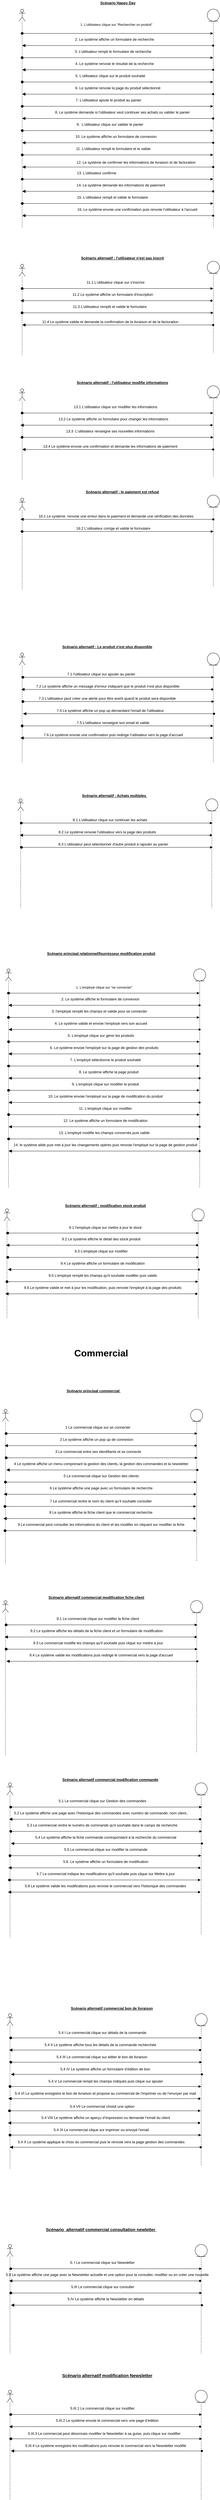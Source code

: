 <mxfile version="14.5.3" type="github">
  <diagram id="MZrCVbKPcxjubLTzTXuE" name="Page-1">
    <mxGraphModel dx="1117" dy="670" grid="1" gridSize="10" guides="1" tooltips="1" connect="1" arrows="1" fold="1" page="1" pageScale="1" pageWidth="827" pageHeight="1169" math="0" shadow="0">
      <root>
        <mxCell id="0" />
        <mxCell id="1" parent="0" />
        <mxCell id="bp1Jh9y0F7wbUH62DtqD-1" value="" style="shape=umlLifeline;participant=umlEntity;perimeter=lifelinePerimeter;whiteSpace=wrap;html=1;container=1;collapsible=0;recursiveResize=0;verticalAlign=top;spacingTop=36;outlineConnect=0;size=40;" parent="1" vertex="1">
          <mxGeometry x="750" y="80" width="40" height="720" as="geometry" />
        </mxCell>
        <mxCell id="bp1Jh9y0F7wbUH62DtqD-2" value="" style="shape=umlLifeline;participant=umlActor;perimeter=lifelinePerimeter;whiteSpace=wrap;html=1;container=1;collapsible=0;recursiveResize=0;verticalAlign=top;spacingTop=36;outlineConnect=0;" parent="1" vertex="1">
          <mxGeometry x="130" y="80" width="20" height="720" as="geometry" />
        </mxCell>
        <mxCell id="bp1Jh9y0F7wbUH62DtqD-3" value="&lt;font size=&quot;1&quot;&gt;&lt;u&gt;&lt;b style=&quot;font-size: 12px&quot;&gt;Scénario Happy Day&lt;/b&gt;&lt;/u&gt;&lt;/font&gt;" style="text;html=1;align=center;verticalAlign=middle;resizable=0;points=[];autosize=1;" parent="1" vertex="1">
          <mxGeometry x="390" y="50" width="130" height="20" as="geometry" />
        </mxCell>
        <mxCell id="bp1Jh9y0F7wbUH62DtqD-5" value="1. L&#39;utilisateur clique sur &quot;Rechercher un produit&quot;" style="html=1;verticalAlign=bottom;startArrow=oval;startFill=1;endArrow=block;startSize=8;" parent="1" target="bp1Jh9y0F7wbUH62DtqD-1" edge="1">
          <mxGeometry x="-0.015" y="20" width="60" relative="1" as="geometry">
            <mxPoint x="140" y="160" as="sourcePoint" />
            <mxPoint x="200" y="160" as="targetPoint" />
            <mxPoint as="offset" />
          </mxGeometry>
        </mxCell>
        <mxCell id="bp1Jh9y0F7wbUH62DtqD-8" value="2. Le système affiche un formulaire de recherche" style="text;html=1;align=center;verticalAlign=middle;resizable=0;points=[];autosize=1;" parent="1" vertex="1">
          <mxGeometry x="304" y="170" width="280" height="20" as="geometry" />
        </mxCell>
        <mxCell id="bp1Jh9y0F7wbUH62DtqD-9" value="" style="html=1;verticalAlign=bottom;startArrow=oval;startFill=1;endArrow=block;startSize=8;" parent="1" target="bp1Jh9y0F7wbUH62DtqD-1" edge="1">
          <mxGeometry width="60" relative="1" as="geometry">
            <mxPoint x="140" y="240" as="sourcePoint" />
            <mxPoint x="499.5" y="240" as="targetPoint" />
          </mxGeometry>
        </mxCell>
        <mxCell id="bp1Jh9y0F7wbUH62DtqD-10" value="3. L&#39;utilisateur rempli le formulaire de recherche" style="text;html=1;align=center;verticalAlign=middle;resizable=0;points=[];autosize=1;" parent="1" vertex="1">
          <mxGeometry x="304" y="210" width="270" height="20" as="geometry" />
        </mxCell>
        <mxCell id="bp1Jh9y0F7wbUH62DtqD-12" value="" style="html=1;verticalAlign=bottom;startArrow=block;startFill=1;endArrow=oval;startSize=8;endFill=1;" parent="1" target="bp1Jh9y0F7wbUH62DtqD-1" edge="1">
          <mxGeometry x="0.001" y="10" width="60" relative="1" as="geometry">
            <mxPoint x="140.25" y="279.76" as="sourcePoint" />
            <mxPoint x="499.75" y="279.76" as="targetPoint" />
            <mxPoint as="offset" />
          </mxGeometry>
        </mxCell>
        <mxCell id="bp1Jh9y0F7wbUH62DtqD-13" value="4. Le système renvoie le résultat de la recherche" style="text;html=1;align=center;verticalAlign=middle;resizable=0;points=[];autosize=1;" parent="1" vertex="1">
          <mxGeometry x="309" y="250" width="270" height="20" as="geometry" />
        </mxCell>
        <mxCell id="bp1Jh9y0F7wbUH62DtqD-14" value="" style="html=1;verticalAlign=bottom;startArrow=oval;startFill=1;endArrow=block;startSize=8;" parent="1" target="bp1Jh9y0F7wbUH62DtqD-1" edge="1">
          <mxGeometry width="60" relative="1" as="geometry">
            <mxPoint x="140.25" y="320" as="sourcePoint" />
            <mxPoint x="499.75" y="320" as="targetPoint" />
          </mxGeometry>
        </mxCell>
        <mxCell id="bp1Jh9y0F7wbUH62DtqD-15" value="5. L&#39;utilisateur clique sur le produit souhaité" style="text;html=1;align=center;verticalAlign=middle;resizable=0;points=[];autosize=1;" parent="1" vertex="1">
          <mxGeometry x="305" y="290" width="250" height="20" as="geometry" />
        </mxCell>
        <mxCell id="bp1Jh9y0F7wbUH62DtqD-16" value="" style="html=1;verticalAlign=bottom;startArrow=block;startFill=1;endArrow=oval;startSize=8;endFill=1;" parent="1" source="bp1Jh9y0F7wbUH62DtqD-2" target="bp1Jh9y0F7wbUH62DtqD-1" edge="1">
          <mxGeometry x="0.001" y="10" width="60" relative="1" as="geometry">
            <mxPoint x="160" y="360" as="sourcePoint" />
            <mxPoint x="759.5" y="360" as="targetPoint" />
            <mxPoint as="offset" />
            <Array as="points">
              <mxPoint x="610" y="360" />
            </Array>
          </mxGeometry>
        </mxCell>
        <mxCell id="bp1Jh9y0F7wbUH62DtqD-17" value="6. Le système renvoie la page du produit sélectionné" style="text;html=1;align=center;verticalAlign=middle;resizable=0;points=[];autosize=1;" parent="1" vertex="1">
          <mxGeometry x="305" y="330" width="300" height="20" as="geometry" />
        </mxCell>
        <mxCell id="bp1Jh9y0F7wbUH62DtqD-18" value="" style="html=1;verticalAlign=bottom;startArrow=oval;startFill=1;endArrow=block;startSize=8;" parent="1" target="bp1Jh9y0F7wbUH62DtqD-1" edge="1">
          <mxGeometry width="60" relative="1" as="geometry">
            <mxPoint x="140.25" y="400" as="sourcePoint" />
            <mxPoint x="499.75" y="400" as="targetPoint" />
          </mxGeometry>
        </mxCell>
        <mxCell id="bp1Jh9y0F7wbUH62DtqD-19" value="" style="html=1;verticalAlign=bottom;startArrow=oval;startFill=1;endArrow=block;startSize=8;" parent="1" target="bp1Jh9y0F7wbUH62DtqD-1" edge="1">
          <mxGeometry width="60" relative="1" as="geometry">
            <mxPoint x="140.25" y="480" as="sourcePoint" />
            <mxPoint x="499.75" y="480" as="targetPoint" />
          </mxGeometry>
        </mxCell>
        <mxCell id="bp1Jh9y0F7wbUH62DtqD-20" value="" style="html=1;verticalAlign=bottom;startArrow=block;startFill=1;endArrow=oval;startSize=8;endFill=1;" parent="1" source="bp1Jh9y0F7wbUH62DtqD-2" edge="1">
          <mxGeometry x="0.001" y="10" width="60" relative="1" as="geometry">
            <mxPoint x="410" y="440" as="sourcePoint" />
            <mxPoint x="769.5" y="440" as="targetPoint" />
            <mxPoint as="offset" />
          </mxGeometry>
        </mxCell>
        <mxCell id="bp1Jh9y0F7wbUH62DtqD-21" value="" style="html=1;verticalAlign=bottom;startArrow=block;startFill=1;endArrow=oval;startSize=8;endFill=1;" parent="1" target="bp1Jh9y0F7wbUH62DtqD-1" edge="1">
          <mxGeometry x="0.001" y="10" width="60" relative="1" as="geometry">
            <mxPoint x="140.25" y="520" as="sourcePoint" />
            <mxPoint x="499.75" y="520" as="targetPoint" />
            <mxPoint as="offset" />
          </mxGeometry>
        </mxCell>
        <mxCell id="bp1Jh9y0F7wbUH62DtqD-22" value="7. L&#39;utilisateur ajoute le produit au panier" style="text;html=1;align=center;verticalAlign=middle;resizable=0;points=[];autosize=1;" parent="1" vertex="1">
          <mxGeometry x="309" y="370" width="230" height="20" as="geometry" />
        </mxCell>
        <mxCell id="bp1Jh9y0F7wbUH62DtqD-23" value="8. Le système demande si l&#39;utilisateur veut continuer ses achats ou valider le panier" style="text;html=1;align=center;verticalAlign=middle;resizable=0;points=[];autosize=1;" parent="1" vertex="1">
          <mxGeometry x="240" y="410" width="460" height="20" as="geometry" />
        </mxCell>
        <mxCell id="bp1Jh9y0F7wbUH62DtqD-24" value="9.&amp;nbsp; L&#39;utilisateur clique sur valider le panier" style="text;html=1;align=center;verticalAlign=middle;resizable=0;points=[];autosize=1;" parent="1" vertex="1">
          <mxGeometry x="309" y="450" width="240" height="20" as="geometry" />
        </mxCell>
        <mxCell id="bp1Jh9y0F7wbUH62DtqD-26" value="10. Le système affiche un formulaire de connexion" style="text;html=1;align=center;verticalAlign=middle;resizable=0;points=[];autosize=1;" parent="1" vertex="1">
          <mxGeometry x="309" y="490" width="280" height="20" as="geometry" />
        </mxCell>
        <mxCell id="bp1Jh9y0F7wbUH62DtqD-27" value="" style="html=1;verticalAlign=bottom;startArrow=oval;startFill=1;endArrow=block;startSize=8;" parent="1" edge="1">
          <mxGeometry width="60" relative="1" as="geometry">
            <mxPoint x="140.38" y="560" as="sourcePoint" />
            <mxPoint x="769.63" y="560" as="targetPoint" />
          </mxGeometry>
        </mxCell>
        <mxCell id="bp1Jh9y0F7wbUH62DtqD-28" value="11. L&#39;utilisateur rempli le formulaire et le valide" style="text;html=1;align=center;verticalAlign=middle;resizable=0;points=[];autosize=1;" parent="1" vertex="1">
          <mxGeometry x="310" y="530" width="260" height="20" as="geometry" />
        </mxCell>
        <mxCell id="bp1Jh9y0F7wbUH62DtqD-30" value="" style="html=1;verticalAlign=bottom;startArrow=block;startFill=1;endArrow=oval;startSize=8;endFill=1;" parent="1" edge="1">
          <mxGeometry x="0.001" y="10" width="60" relative="1" as="geometry">
            <mxPoint x="140.38" y="680" as="sourcePoint" />
            <mxPoint x="769.63" y="680" as="targetPoint" />
            <mxPoint as="offset" />
          </mxGeometry>
        </mxCell>
        <mxCell id="bp1Jh9y0F7wbUH62DtqD-31" value="" style="html=1;verticalAlign=bottom;startArrow=block;startFill=1;endArrow=oval;startSize=8;endFill=1;" parent="1" edge="1">
          <mxGeometry x="0.001" y="10" width="60" relative="1" as="geometry">
            <mxPoint x="140.38" y="600" as="sourcePoint" />
            <mxPoint x="769.63" y="600" as="targetPoint" />
            <mxPoint as="offset" />
          </mxGeometry>
        </mxCell>
        <mxCell id="bp1Jh9y0F7wbUH62DtqD-34" value="" style="html=1;verticalAlign=bottom;startArrow=oval;startFill=1;endArrow=block;startSize=8;" parent="1" edge="1">
          <mxGeometry width="60" relative="1" as="geometry">
            <mxPoint x="140.37" y="640" as="sourcePoint" />
            <mxPoint x="769.62" y="640" as="targetPoint" />
          </mxGeometry>
        </mxCell>
        <mxCell id="bp1Jh9y0F7wbUH62DtqD-35" value="12. Le système de confirmer les informations de livraison et de facturation" style="text;html=1;align=center;verticalAlign=middle;resizable=0;points=[];autosize=1;" parent="1" vertex="1">
          <mxGeometry x="310" y="574.5" width="410" height="20" as="geometry" />
        </mxCell>
        <mxCell id="bp1Jh9y0F7wbUH62DtqD-36" value="13. L&#39;utilisateur confirme" style="text;html=1;align=center;verticalAlign=middle;resizable=0;points=[];autosize=1;" parent="1" vertex="1">
          <mxGeometry x="310" y="610" width="150" height="20" as="geometry" />
        </mxCell>
        <mxCell id="bp1Jh9y0F7wbUH62DtqD-37" value="14. Le système demande les informations de paiement" style="text;html=1;align=center;verticalAlign=middle;resizable=0;points=[];autosize=1;" parent="1" vertex="1">
          <mxGeometry x="310" y="650" width="310" height="20" as="geometry" />
        </mxCell>
        <mxCell id="bp1Jh9y0F7wbUH62DtqD-38" value="" style="html=1;verticalAlign=bottom;startArrow=oval;startFill=1;endArrow=block;startSize=8;" parent="1" edge="1">
          <mxGeometry width="60" relative="1" as="geometry">
            <mxPoint x="140.37" y="720" as="sourcePoint" />
            <mxPoint x="769.62" y="720" as="targetPoint" />
          </mxGeometry>
        </mxCell>
        <mxCell id="bp1Jh9y0F7wbUH62DtqD-39" value="15. L&#39;utilisateur rempli et valide le formulaire&amp;nbsp;" style="text;html=1;align=center;verticalAlign=middle;resizable=0;points=[];autosize=1;" parent="1" vertex="1">
          <mxGeometry x="314" y="690" width="250" height="20" as="geometry" />
        </mxCell>
        <mxCell id="bp1Jh9y0F7wbUH62DtqD-40" value="" style="html=1;verticalAlign=bottom;startArrow=block;startFill=1;endArrow=oval;startSize=8;endFill=1;" parent="1" edge="1">
          <mxGeometry x="0.001" y="10" width="60" relative="1" as="geometry">
            <mxPoint x="140.37" y="760" as="sourcePoint" />
            <mxPoint x="769.62" y="760" as="targetPoint" />
            <mxPoint as="offset" />
          </mxGeometry>
        </mxCell>
        <mxCell id="bp1Jh9y0F7wbUH62DtqD-41" value="16. Le système envoie une confirmation puis renvoie l&#39;utilisateur à l&#39;accueil" style="text;html=1;align=center;verticalAlign=middle;resizable=0;points=[];autosize=1;" parent="1" vertex="1">
          <mxGeometry x="314" y="730" width="410" height="20" as="geometry" />
        </mxCell>
        <mxCell id="bp1Jh9y0F7wbUH62DtqD-7" value="" style="html=1;verticalAlign=bottom;startArrow=block;startFill=1;endArrow=oval;startSize=8;endFill=1;" parent="1" source="bp1Jh9y0F7wbUH62DtqD-2" target="bp1Jh9y0F7wbUH62DtqD-1" edge="1">
          <mxGeometry x="0.001" y="10" width="60" relative="1" as="geometry">
            <mxPoint x="410" y="180" as="sourcePoint" />
            <mxPoint x="769.5" y="180" as="targetPoint" />
            <Array as="points">
              <mxPoint x="460" y="200" />
            </Array>
            <mxPoint as="offset" />
          </mxGeometry>
        </mxCell>
        <mxCell id="bp1Jh9y0F7wbUH62DtqD-42" value="" style="shape=umlLifeline;participant=umlActor;perimeter=lifelinePerimeter;whiteSpace=wrap;html=1;container=1;collapsible=0;recursiveResize=0;verticalAlign=top;spacingTop=36;outlineConnect=0;" parent="1" vertex="1">
          <mxGeometry x="130" y="920" width="20" height="300" as="geometry" />
        </mxCell>
        <mxCell id="bp1Jh9y0F7wbUH62DtqD-43" value="" style="shape=umlLifeline;participant=umlEntity;perimeter=lifelinePerimeter;whiteSpace=wrap;html=1;container=1;collapsible=0;recursiveResize=0;verticalAlign=top;spacingTop=36;outlineConnect=0;" parent="1" vertex="1">
          <mxGeometry x="750" y="910" width="40" height="300" as="geometry" />
        </mxCell>
        <mxCell id="bp1Jh9y0F7wbUH62DtqD-44" value="&lt;b&gt;&lt;u&gt;Scénario alternatif : l&#39;utilisateur n&#39;est pas inscrit&lt;/u&gt;&lt;/b&gt;" style="text;html=1;align=center;verticalAlign=middle;resizable=0;points=[];autosize=1;" parent="1" vertex="1">
          <mxGeometry x="325" y="890" width="290" height="20" as="geometry" />
        </mxCell>
        <mxCell id="bp1Jh9y0F7wbUH62DtqD-45" value="" style="html=1;verticalAlign=bottom;startArrow=oval;startFill=1;endArrow=block;startSize=8;" parent="1" source="bp1Jh9y0F7wbUH62DtqD-42" target="bp1Jh9y0F7wbUH62DtqD-43" edge="1">
          <mxGeometry x="-1" y="71" width="60" relative="1" as="geometry">
            <mxPoint x="360" y="1010" as="sourcePoint" />
            <mxPoint x="770" y="990" as="targetPoint" />
            <Array as="points">
              <mxPoint x="720" y="1000" />
            </Array>
            <mxPoint x="-50" y="21" as="offset" />
          </mxGeometry>
        </mxCell>
        <mxCell id="bp1Jh9y0F7wbUH62DtqD-46" value="11.1 L&#39;utilisateur clique sur s&#39;inscrire&amp;nbsp;" style="text;html=1;align=center;verticalAlign=middle;resizable=0;points=[];autosize=1;" parent="1" vertex="1">
          <mxGeometry x="344" y="970" width="210" height="20" as="geometry" />
        </mxCell>
        <mxCell id="bp1Jh9y0F7wbUH62DtqD-47" value="" style="html=1;verticalAlign=bottom;startArrow=block;startFill=1;endArrow=oval;startSize=8;endFill=1;" parent="1" edge="1">
          <mxGeometry x="0.001" y="10" width="60" relative="1" as="geometry">
            <mxPoint x="134.37" y="1040" as="sourcePoint" />
            <mxPoint x="763.62" y="1040" as="targetPoint" />
            <mxPoint as="offset" />
          </mxGeometry>
        </mxCell>
        <mxCell id="bp1Jh9y0F7wbUH62DtqD-48" value="11.2 Le système affiche un formulaire d&#39;inscription&amp;nbsp;" style="text;html=1;align=center;verticalAlign=middle;resizable=0;points=[];autosize=1;" parent="1" vertex="1">
          <mxGeometry x="300" y="1010" width="280" height="20" as="geometry" />
        </mxCell>
        <mxCell id="bp1Jh9y0F7wbUH62DtqD-49" value="" style="html=1;verticalAlign=bottom;startArrow=oval;startFill=1;endArrow=block;startSize=8;" parent="1" edge="1">
          <mxGeometry x="-1" y="71" width="60" relative="1" as="geometry">
            <mxPoint x="139.781" y="1080" as="sourcePoint" />
            <mxPoint x="770.21" y="1080" as="targetPoint" />
            <Array as="points">
              <mxPoint x="720.71" y="1080" />
            </Array>
            <mxPoint x="-50" y="21" as="offset" />
          </mxGeometry>
        </mxCell>
        <mxCell id="bp1Jh9y0F7wbUH62DtqD-50" value="" style="html=1;verticalAlign=bottom;startArrow=block;startFill=1;endArrow=oval;startSize=8;endFill=1;" parent="1" edge="1">
          <mxGeometry x="0.001" y="10" width="60" relative="1" as="geometry">
            <mxPoint x="140.38" y="1120" as="sourcePoint" />
            <mxPoint x="769.63" y="1120" as="targetPoint" />
            <mxPoint as="offset" />
          </mxGeometry>
        </mxCell>
        <mxCell id="bp1Jh9y0F7wbUH62DtqD-51" value="11.3 L&#39;utilisateur remplit et valide le formulaire&amp;nbsp;" style="text;html=1;align=center;verticalAlign=middle;resizable=0;points=[];autosize=1;" parent="1" vertex="1">
          <mxGeometry x="300" y="1050" width="260" height="20" as="geometry" />
        </mxCell>
        <mxCell id="bp1Jh9y0F7wbUH62DtqD-52" value="11.4 Le système valide et demande la confirmation de la livraison et de la facturation" style="text;html=1;align=center;verticalAlign=middle;resizable=0;points=[];autosize=1;" parent="1" vertex="1">
          <mxGeometry x="200" y="1100" width="460" height="20" as="geometry" />
        </mxCell>
        <mxCell id="bp1Jh9y0F7wbUH62DtqD-53" value="" style="shape=umlLifeline;participant=umlActor;perimeter=lifelinePerimeter;whiteSpace=wrap;html=1;container=1;collapsible=0;recursiveResize=0;verticalAlign=top;spacingTop=36;outlineConnect=0;" parent="1" vertex="1">
          <mxGeometry x="130" y="1330" width="20" height="300" as="geometry" />
        </mxCell>
        <mxCell id="bp1Jh9y0F7wbUH62DtqD-54" value="" style="shape=umlLifeline;participant=umlEntity;perimeter=lifelinePerimeter;whiteSpace=wrap;html=1;container=1;collapsible=0;recursiveResize=0;verticalAlign=top;spacingTop=36;outlineConnect=0;" parent="1" vertex="1">
          <mxGeometry x="750" y="1320" width="40" height="300" as="geometry" />
        </mxCell>
        <mxCell id="bp1Jh9y0F7wbUH62DtqD-55" value="&lt;b&gt;&lt;u&gt;Scénario alternatif : l&#39;utilisateur modifie informations&lt;/u&gt;&lt;/b&gt;" style="text;html=1;align=center;verticalAlign=middle;resizable=0;points=[];autosize=1;" parent="1" vertex="1">
          <mxGeometry x="310" y="1300" width="320" height="20" as="geometry" />
        </mxCell>
        <mxCell id="bp1Jh9y0F7wbUH62DtqD-56" value="" style="html=1;verticalAlign=bottom;startArrow=oval;startFill=1;endArrow=block;startSize=8;" parent="1" source="bp1Jh9y0F7wbUH62DtqD-53" target="bp1Jh9y0F7wbUH62DtqD-54" edge="1">
          <mxGeometry x="-1" y="71" width="60" relative="1" as="geometry">
            <mxPoint x="360" y="1420" as="sourcePoint" />
            <mxPoint x="770" y="1400" as="targetPoint" />
            <Array as="points">
              <mxPoint x="720" y="1410" />
            </Array>
            <mxPoint x="-50" y="21" as="offset" />
          </mxGeometry>
        </mxCell>
        <mxCell id="bp1Jh9y0F7wbUH62DtqD-57" value="13.1 L&#39;utilisateur clique sur modifier les informations&amp;nbsp;" style="text;html=1;align=center;verticalAlign=middle;resizable=0;points=[];autosize=1;" parent="1" vertex="1">
          <mxGeometry x="304" y="1380" width="290" height="20" as="geometry" />
        </mxCell>
        <mxCell id="bp1Jh9y0F7wbUH62DtqD-58" value="" style="html=1;verticalAlign=bottom;startArrow=block;startFill=1;endArrow=oval;startSize=8;endFill=1;" parent="1" edge="1">
          <mxGeometry x="0.001" y="10" width="60" relative="1" as="geometry">
            <mxPoint x="134.37" y="1450" as="sourcePoint" />
            <mxPoint x="763.62" y="1450" as="targetPoint" />
            <mxPoint as="offset" />
          </mxGeometry>
        </mxCell>
        <mxCell id="bp1Jh9y0F7wbUH62DtqD-59" value="13.2 Le système affiche un formulaire pour changer les informations" style="text;html=1;align=center;verticalAlign=middle;resizable=0;points=[];autosize=1;" parent="1" vertex="1">
          <mxGeometry x="250" y="1420" width="380" height="20" as="geometry" />
        </mxCell>
        <mxCell id="bp1Jh9y0F7wbUH62DtqD-60" value="" style="html=1;verticalAlign=bottom;startArrow=oval;startFill=1;endArrow=block;startSize=8;" parent="1" edge="1">
          <mxGeometry x="-1" y="71" width="60" relative="1" as="geometry">
            <mxPoint x="139.781" y="1490" as="sourcePoint" />
            <mxPoint x="770.21" y="1490" as="targetPoint" />
            <Array as="points">
              <mxPoint x="720.71" y="1490" />
            </Array>
            <mxPoint x="-50" y="21" as="offset" />
          </mxGeometry>
        </mxCell>
        <mxCell id="bp1Jh9y0F7wbUH62DtqD-61" value="" style="html=1;verticalAlign=bottom;startArrow=block;startFill=1;endArrow=oval;startSize=8;endFill=1;" parent="1" edge="1">
          <mxGeometry x="0.001" y="10" width="60" relative="1" as="geometry">
            <mxPoint x="140.38" y="1530" as="sourcePoint" />
            <mxPoint x="769.63" y="1530" as="targetPoint" />
            <mxPoint as="offset" />
          </mxGeometry>
        </mxCell>
        <mxCell id="bp1Jh9y0F7wbUH62DtqD-62" value="13.3&amp;nbsp; L&#39;utilisateur renseigne ses nouvelles informations" style="text;html=1;align=center;verticalAlign=middle;resizable=0;points=[];autosize=1;" parent="1" vertex="1">
          <mxGeometry x="275" y="1460" width="310" height="20" as="geometry" />
        </mxCell>
        <mxCell id="bp1Jh9y0F7wbUH62DtqD-63" value="13.4 Le système envoie une confirmation et demande les informations de paiement" style="text;html=1;align=center;verticalAlign=middle;resizable=0;points=[];autosize=1;" parent="1" vertex="1">
          <mxGeometry x="200" y="1510" width="460" height="20" as="geometry" />
        </mxCell>
        <mxCell id="bp1Jh9y0F7wbUH62DtqD-65" value="" style="shape=umlLifeline;participant=umlActor;perimeter=lifelinePerimeter;whiteSpace=wrap;html=1;container=1;collapsible=0;recursiveResize=0;verticalAlign=top;spacingTop=36;outlineConnect=0;" parent="1" vertex="1">
          <mxGeometry x="130" y="1690" width="20" height="300" as="geometry" />
        </mxCell>
        <mxCell id="bp1Jh9y0F7wbUH62DtqD-66" value="" style="shape=umlLifeline;participant=umlEntity;perimeter=lifelinePerimeter;whiteSpace=wrap;html=1;container=1;collapsible=0;recursiveResize=0;verticalAlign=top;spacingTop=36;outlineConnect=0;" parent="1" vertex="1">
          <mxGeometry x="750" y="1680" width="40" height="300" as="geometry" />
        </mxCell>
        <mxCell id="bp1Jh9y0F7wbUH62DtqD-67" value="&lt;b&gt;&lt;u&gt;Scénario alternatif : le paiement est refusé&lt;/u&gt;&lt;/b&gt;" style="text;html=1;align=center;verticalAlign=middle;resizable=0;points=[];autosize=1;" parent="1" vertex="1">
          <mxGeometry x="340" y="1660" width="260" height="20" as="geometry" />
        </mxCell>
        <mxCell id="bp1Jh9y0F7wbUH62DtqD-69" value="16.1 Le système&amp;nbsp; renvoie une erreur dans le paiement et demande une vérification des données" style="text;html=1;align=center;verticalAlign=middle;resizable=0;points=[];autosize=1;" parent="1" vertex="1">
          <mxGeometry x="184" y="1740" width="530" height="20" as="geometry" />
        </mxCell>
        <mxCell id="bp1Jh9y0F7wbUH62DtqD-70" value="" style="html=1;verticalAlign=bottom;startArrow=block;startFill=1;endArrow=oval;startSize=8;endFill=1;" parent="1" edge="1">
          <mxGeometry x="0.001" y="10" width="60" relative="1" as="geometry">
            <mxPoint x="134.37" y="1760" as="sourcePoint" />
            <mxPoint x="770" y="1760" as="targetPoint" />
            <mxPoint as="offset" />
          </mxGeometry>
        </mxCell>
        <mxCell id="bp1Jh9y0F7wbUH62DtqD-71" value="16.2 L&#39;utilisateur corrige et valide le formulaire" style="text;html=1;align=center;verticalAlign=middle;resizable=0;points=[];autosize=1;" parent="1" vertex="1">
          <mxGeometry x="310" y="1780" width="260" height="20" as="geometry" />
        </mxCell>
        <mxCell id="bp1Jh9y0F7wbUH62DtqD-72" value="" style="html=1;verticalAlign=bottom;startArrow=oval;startFill=1;endArrow=block;startSize=8;" parent="1" edge="1">
          <mxGeometry x="-1" y="71" width="60" relative="1" as="geometry">
            <mxPoint x="139.781" y="1800" as="sourcePoint" />
            <mxPoint x="770.21" y="1800" as="targetPoint" />
            <Array as="points">
              <mxPoint x="720.71" y="1800" />
            </Array>
            <mxPoint x="-50" y="21" as="offset" />
          </mxGeometry>
        </mxCell>
        <mxCell id="WXvjH9I04tcjTVUaUVk6-1" value="&lt;b&gt;&lt;u&gt;Scénario alternatif : Le produit n&#39;est plus disponible&lt;/u&gt;&lt;/b&gt;" style="text;html=1;align=center;verticalAlign=middle;resizable=0;points=[];autosize=1;" parent="1" vertex="1">
          <mxGeometry x="265" y="2170" width="310" height="20" as="geometry" />
        </mxCell>
        <mxCell id="WXvjH9I04tcjTVUaUVk6-2" value="" style="shape=umlLifeline;participant=umlActor;perimeter=lifelinePerimeter;whiteSpace=wrap;html=1;container=1;collapsible=0;recursiveResize=0;verticalAlign=top;spacingTop=36;outlineConnect=0;size=40;" parent="1" vertex="1">
          <mxGeometry x="130" y="2200" width="20" height="360" as="geometry" />
        </mxCell>
        <mxCell id="WXvjH9I04tcjTVUaUVk6-3" value="" style="shape=umlLifeline;participant=umlEntity;perimeter=lifelinePerimeter;whiteSpace=wrap;html=1;container=1;collapsible=0;recursiveResize=0;verticalAlign=top;spacingTop=36;outlineConnect=0;" parent="1" vertex="1">
          <mxGeometry x="750" y="2200" width="40" height="360" as="geometry" />
        </mxCell>
        <mxCell id="WXvjH9I04tcjTVUaUVk6-4" value="" style="html=1;verticalAlign=bottom;startArrow=oval;startFill=1;endArrow=block;startSize=8;" parent="1" edge="1">
          <mxGeometry x="-1" y="71" width="60" relative="1" as="geometry">
            <mxPoint x="142.21" y="2280" as="sourcePoint" />
            <mxPoint x="772.21" y="2280" as="targetPoint" />
            <Array as="points">
              <mxPoint x="722.71" y="2280" />
            </Array>
            <mxPoint x="-50" y="21" as="offset" />
          </mxGeometry>
        </mxCell>
        <mxCell id="WXvjH9I04tcjTVUaUVk6-5" value="" style="html=1;verticalAlign=bottom;startArrow=block;startFill=1;endArrow=oval;startSize=8;endFill=1;" parent="1" edge="1">
          <mxGeometry x="0.001" y="10" width="60" relative="1" as="geometry">
            <mxPoint x="137.08" y="2320" as="sourcePoint" />
            <mxPoint x="766.33" y="2320" as="targetPoint" />
            <mxPoint as="offset" />
          </mxGeometry>
        </mxCell>
        <mxCell id="WXvjH9I04tcjTVUaUVk6-6" value="" style="html=1;verticalAlign=bottom;startArrow=oval;startFill=1;endArrow=block;startSize=8;" parent="1" edge="1">
          <mxGeometry x="-1" y="71" width="60" relative="1" as="geometry">
            <mxPoint x="142.491" y="2360" as="sourcePoint" />
            <mxPoint x="772.92" y="2360" as="targetPoint" />
            <Array as="points">
              <mxPoint x="723.42" y="2360" />
            </Array>
            <mxPoint x="-50" y="21" as="offset" />
          </mxGeometry>
        </mxCell>
        <mxCell id="WXvjH9I04tcjTVUaUVk6-7" value="" style="html=1;verticalAlign=bottom;startArrow=block;startFill=1;endArrow=oval;startSize=8;endFill=1;" parent="1" edge="1">
          <mxGeometry x="0.001" y="10" width="60" relative="1" as="geometry">
            <mxPoint x="143.09" y="2400" as="sourcePoint" />
            <mxPoint x="772.34" y="2400" as="targetPoint" />
            <mxPoint as="offset" />
          </mxGeometry>
        </mxCell>
        <mxCell id="WXvjH9I04tcjTVUaUVk6-8" value="7.1 l&#39;utilisateur clique sur ajouter au panier" style="text;html=1;align=center;verticalAlign=middle;resizable=0;points=[];autosize=1;" parent="1" vertex="1">
          <mxGeometry x="280" y="2260" width="240" height="20" as="geometry" />
        </mxCell>
        <mxCell id="WXvjH9I04tcjTVUaUVk6-9" value="&amp;nbsp; &amp;nbsp; &amp;nbsp; &amp;nbsp; &amp;nbsp; &amp;nbsp; &amp;nbsp;7.2 Le système affiche un message d&#39;erreur indiquant que le produit n&#39;est plus disponible" style="text;html=1;align=center;verticalAlign=middle;resizable=0;points=[];autosize=1;" parent="1" vertex="1">
          <mxGeometry x="135" y="2300" width="530" height="20" as="geometry" />
        </mxCell>
        <mxCell id="WXvjH9I04tcjTVUaUVk6-10" value="7.3 L&#39;utilisateur peut créer une alerte pour être averti quand le produit sera disponible" style="text;html=1;align=center;verticalAlign=middle;resizable=0;points=[];autosize=1;" parent="1" vertex="1">
          <mxGeometry x="185" y="2340" width="470" height="20" as="geometry" />
        </mxCell>
        <mxCell id="WXvjH9I04tcjTVUaUVk6-11" value="7.4 Le système affiche un pop up demandant l&#39;email de l&#39;utilisateur" style="text;html=1;align=center;verticalAlign=middle;resizable=0;points=[];autosize=1;" parent="1" vertex="1">
          <mxGeometry x="245" y="2380" width="370" height="20" as="geometry" />
        </mxCell>
        <mxCell id="WXvjH9I04tcjTVUaUVk6-12" value="" style="html=1;verticalAlign=bottom;startArrow=oval;startFill=1;endArrow=block;startSize=8;" parent="1" edge="1">
          <mxGeometry x="-1" y="71" width="60" relative="1" as="geometry">
            <mxPoint x="140.0" y="2440" as="sourcePoint" />
            <mxPoint x="770" y="2440" as="targetPoint" />
            <Array as="points">
              <mxPoint x="720.5" y="2440" />
            </Array>
            <mxPoint x="-50" y="21" as="offset" />
          </mxGeometry>
        </mxCell>
        <mxCell id="WXvjH9I04tcjTVUaUVk6-13" value="7.5 L&#39;utilisateur renseigne son email et valide" style="text;html=1;align=center;verticalAlign=middle;resizable=0;points=[];autosize=1;" parent="1" vertex="1">
          <mxGeometry x="314" y="2420" width="250" height="20" as="geometry" />
        </mxCell>
        <mxCell id="WXvjH9I04tcjTVUaUVk6-14" value="" style="html=1;verticalAlign=bottom;startArrow=block;startFill=1;endArrow=oval;startSize=8;endFill=1;" parent="1" edge="1">
          <mxGeometry x="0.001" y="10" width="60" relative="1" as="geometry">
            <mxPoint x="134.37" y="2480" as="sourcePoint" />
            <mxPoint x="763.62" y="2480" as="targetPoint" />
            <mxPoint as="offset" />
          </mxGeometry>
        </mxCell>
        <mxCell id="WXvjH9I04tcjTVUaUVk6-15" value="7.6 Le système envoie une confirmation puis redirige l&#39;utilisateur vers la page d&#39;accueil" style="text;html=1;align=center;verticalAlign=middle;resizable=0;points=[];autosize=1;" parent="1" vertex="1">
          <mxGeometry x="205" y="2460" width="470" height="20" as="geometry" />
        </mxCell>
        <mxCell id="WXvjH9I04tcjTVUaUVk6-16" value="&lt;b&gt;&lt;u&gt;Scénario alternatif : Achats multiples&amp;nbsp;&lt;/u&gt;&lt;/b&gt;" style="text;html=1;align=center;verticalAlign=middle;resizable=0;points=[];autosize=1;" parent="1" vertex="1">
          <mxGeometry x="329" y="2660" width="230" height="20" as="geometry" />
        </mxCell>
        <mxCell id="WXvjH9I04tcjTVUaUVk6-17" value="" style="shape=umlLifeline;participant=umlActor;perimeter=lifelinePerimeter;whiteSpace=wrap;html=1;container=1;collapsible=0;recursiveResize=0;verticalAlign=top;spacingTop=36;outlineConnect=0;size=40;" parent="1" vertex="1">
          <mxGeometry x="125" y="2680" width="20" height="360" as="geometry" />
        </mxCell>
        <mxCell id="WXvjH9I04tcjTVUaUVk6-18" value="" style="shape=umlLifeline;participant=umlEntity;perimeter=lifelinePerimeter;whiteSpace=wrap;html=1;container=1;collapsible=0;recursiveResize=0;verticalAlign=top;spacingTop=36;outlineConnect=0;" parent="1" vertex="1">
          <mxGeometry x="745" y="2680" width="40" height="360" as="geometry" />
        </mxCell>
        <mxCell id="WXvjH9I04tcjTVUaUVk6-19" value="" style="html=1;verticalAlign=bottom;startArrow=oval;startFill=1;endArrow=block;startSize=8;" parent="1" edge="1">
          <mxGeometry x="-1" y="71" width="60" relative="1" as="geometry">
            <mxPoint x="137.21" y="2760" as="sourcePoint" />
            <mxPoint x="767.21" y="2760" as="targetPoint" />
            <Array as="points">
              <mxPoint x="717.71" y="2760" />
            </Array>
            <mxPoint x="-50" y="21" as="offset" />
          </mxGeometry>
        </mxCell>
        <mxCell id="WXvjH9I04tcjTVUaUVk6-20" value="" style="html=1;verticalAlign=bottom;startArrow=block;startFill=1;endArrow=oval;startSize=8;endFill=1;" parent="1" edge="1">
          <mxGeometry x="0.001" y="10" width="60" relative="1" as="geometry">
            <mxPoint x="132.08" y="2800" as="sourcePoint" />
            <mxPoint x="761.33" y="2800" as="targetPoint" />
            <mxPoint as="offset" />
          </mxGeometry>
        </mxCell>
        <mxCell id="WXvjH9I04tcjTVUaUVk6-21" value="" style="html=1;verticalAlign=bottom;startArrow=oval;startFill=1;endArrow=block;startSize=8;" parent="1" edge="1">
          <mxGeometry x="-1" y="71" width="60" relative="1" as="geometry">
            <mxPoint x="137.491" y="2840" as="sourcePoint" />
            <mxPoint x="767.92" y="2840" as="targetPoint" />
            <Array as="points">
              <mxPoint x="718.42" y="2840" />
            </Array>
            <mxPoint x="-50" y="21" as="offset" />
          </mxGeometry>
        </mxCell>
        <mxCell id="WXvjH9I04tcjTVUaUVk6-31" value="8.1 L&#39;utilisateur clique sur continuer les achats" style="text;html=1;align=center;verticalAlign=middle;resizable=0;points=[];autosize=1;" parent="1" vertex="1">
          <mxGeometry x="299" y="2740" width="260" height="20" as="geometry" />
        </mxCell>
        <mxCell id="WXvjH9I04tcjTVUaUVk6-32" value="8.2 Le système renvoie l&#39;utilisateur vers la page des produits" style="text;html=1;align=center;verticalAlign=middle;resizable=0;points=[];autosize=1;" parent="1" vertex="1">
          <mxGeometry x="250" y="2780" width="340" height="20" as="geometry" />
        </mxCell>
        <mxCell id="WXvjH9I04tcjTVUaUVk6-33" value="8.3 L&#39;utilisateur peut sélectionner d&#39;autre produit à rajouter au panier" style="text;html=1;align=center;verticalAlign=middle;resizable=0;points=[];autosize=1;" parent="1" vertex="1">
          <mxGeometry x="250" y="2820" width="380" height="20" as="geometry" />
        </mxCell>
        <mxCell id="FsZHeZZL7pEjZ1U_OA7q-1" value="&lt;b&gt;&lt;u&gt;Scénario principal relationnel/fournisseur modification produit&lt;/u&gt;&lt;/b&gt;" style="text;html=1;align=center;verticalAlign=middle;resizable=0;points=[];autosize=1;" parent="1" vertex="1">
          <mxGeometry x="215" y="3180" width="370" height="20" as="geometry" />
        </mxCell>
        <mxCell id="FsZHeZZL7pEjZ1U_OA7q-2" value="" style="shape=umlLifeline;participant=umlEntity;perimeter=lifelinePerimeter;whiteSpace=wrap;html=1;container=1;collapsible=0;recursiveResize=0;verticalAlign=top;spacingTop=36;outlineConnect=0;size=40;" parent="1" vertex="1">
          <mxGeometry x="705" y="3240" width="40" height="720" as="geometry" />
        </mxCell>
        <mxCell id="FsZHeZZL7pEjZ1U_OA7q-3" value="" style="shape=umlLifeline;participant=umlActor;perimeter=lifelinePerimeter;whiteSpace=wrap;html=1;container=1;collapsible=0;recursiveResize=0;verticalAlign=top;spacingTop=36;outlineConnect=0;" parent="1" vertex="1">
          <mxGeometry x="85" y="3240" width="20" height="720" as="geometry" />
        </mxCell>
        <mxCell id="FsZHeZZL7pEjZ1U_OA7q-4" value="1. L&#39;employé clique sur &quot;se connecter&quot;" style="html=1;verticalAlign=bottom;startArrow=oval;startFill=1;endArrow=block;startSize=8;" parent="1" target="FsZHeZZL7pEjZ1U_OA7q-2" edge="1">
          <mxGeometry x="0.001" y="10" width="60" relative="1" as="geometry">
            <mxPoint x="95" y="3320" as="sourcePoint" />
            <mxPoint x="155" y="3320" as="targetPoint" />
            <mxPoint as="offset" />
          </mxGeometry>
        </mxCell>
        <mxCell id="FsZHeZZL7pEjZ1U_OA7q-5" value="2. Le système affiche le formulaire de connexion&amp;nbsp;" style="text;html=1;align=center;verticalAlign=middle;resizable=0;points=[];autosize=1;" parent="1" vertex="1">
          <mxGeometry x="259" y="3330" width="280" height="20" as="geometry" />
        </mxCell>
        <mxCell id="FsZHeZZL7pEjZ1U_OA7q-6" value="" style="html=1;verticalAlign=bottom;startArrow=oval;startFill=1;endArrow=block;startSize=8;" parent="1" target="FsZHeZZL7pEjZ1U_OA7q-2" edge="1">
          <mxGeometry width="60" relative="1" as="geometry">
            <mxPoint x="95" y="3400" as="sourcePoint" />
            <mxPoint x="454.5" y="3400" as="targetPoint" />
          </mxGeometry>
        </mxCell>
        <mxCell id="FsZHeZZL7pEjZ1U_OA7q-7" value="3. l&#39;employé remplit les champs et valide pour se connecter" style="text;html=1;align=center;verticalAlign=middle;resizable=0;points=[];autosize=1;" parent="1" vertex="1">
          <mxGeometry x="229" y="3370" width="330" height="20" as="geometry" />
        </mxCell>
        <mxCell id="FsZHeZZL7pEjZ1U_OA7q-8" value="" style="html=1;verticalAlign=bottom;startArrow=block;startFill=1;endArrow=oval;startSize=8;endFill=1;" parent="1" target="FsZHeZZL7pEjZ1U_OA7q-2" edge="1">
          <mxGeometry x="0.001" y="10" width="60" relative="1" as="geometry">
            <mxPoint x="95.25" y="3439.76" as="sourcePoint" />
            <mxPoint x="454.75" y="3439.76" as="targetPoint" />
            <mxPoint as="offset" />
          </mxGeometry>
        </mxCell>
        <mxCell id="FsZHeZZL7pEjZ1U_OA7q-9" value="4. Le système valide et envoie l&#39;employé vers son accueil" style="text;html=1;align=center;verticalAlign=middle;resizable=0;points=[];autosize=1;" parent="1" vertex="1">
          <mxGeometry x="239" y="3410" width="320" height="20" as="geometry" />
        </mxCell>
        <mxCell id="FsZHeZZL7pEjZ1U_OA7q-10" value="" style="html=1;verticalAlign=bottom;startArrow=oval;startFill=1;endArrow=block;startSize=8;" parent="1" target="FsZHeZZL7pEjZ1U_OA7q-2" edge="1">
          <mxGeometry width="60" relative="1" as="geometry">
            <mxPoint x="95.25" y="3480" as="sourcePoint" />
            <mxPoint x="454.75" y="3480" as="targetPoint" />
          </mxGeometry>
        </mxCell>
        <mxCell id="FsZHeZZL7pEjZ1U_OA7q-11" value="5. L&#39;employé clique sur gérer les produits" style="text;html=1;align=center;verticalAlign=middle;resizable=0;points=[];autosize=1;" parent="1" vertex="1">
          <mxGeometry x="284" y="3450" width="230" height="20" as="geometry" />
        </mxCell>
        <mxCell id="FsZHeZZL7pEjZ1U_OA7q-12" value="" style="html=1;verticalAlign=bottom;startArrow=block;startFill=1;endArrow=oval;startSize=8;endFill=1;" parent="1" source="FsZHeZZL7pEjZ1U_OA7q-3" target="FsZHeZZL7pEjZ1U_OA7q-2" edge="1">
          <mxGeometry x="0.001" y="10" width="60" relative="1" as="geometry">
            <mxPoint x="115" y="3520" as="sourcePoint" />
            <mxPoint x="714.5" y="3520" as="targetPoint" />
            <mxPoint as="offset" />
            <Array as="points">
              <mxPoint x="565" y="3520" />
            </Array>
          </mxGeometry>
        </mxCell>
        <mxCell id="FsZHeZZL7pEjZ1U_OA7q-13" value="6. Le système envoie l&#39;employé sur la page de gestion des produits" style="text;html=1;align=center;verticalAlign=middle;resizable=0;points=[];autosize=1;" parent="1" vertex="1">
          <mxGeometry x="225" y="3490" width="370" height="20" as="geometry" />
        </mxCell>
        <mxCell id="FsZHeZZL7pEjZ1U_OA7q-14" value="" style="html=1;verticalAlign=bottom;startArrow=oval;startFill=1;endArrow=block;startSize=8;" parent="1" target="FsZHeZZL7pEjZ1U_OA7q-2" edge="1">
          <mxGeometry width="60" relative="1" as="geometry">
            <mxPoint x="95.25" y="3560" as="sourcePoint" />
            <mxPoint x="454.75" y="3560" as="targetPoint" />
          </mxGeometry>
        </mxCell>
        <mxCell id="FsZHeZZL7pEjZ1U_OA7q-15" value="" style="html=1;verticalAlign=bottom;startArrow=oval;startFill=1;endArrow=block;startSize=8;" parent="1" target="FsZHeZZL7pEjZ1U_OA7q-2" edge="1">
          <mxGeometry width="60" relative="1" as="geometry">
            <mxPoint x="95.25" y="3640" as="sourcePoint" />
            <mxPoint x="454.75" y="3640" as="targetPoint" />
          </mxGeometry>
        </mxCell>
        <mxCell id="FsZHeZZL7pEjZ1U_OA7q-16" value="" style="html=1;verticalAlign=bottom;startArrow=block;startFill=1;endArrow=oval;startSize=8;endFill=1;" parent="1" source="FsZHeZZL7pEjZ1U_OA7q-3" edge="1">
          <mxGeometry x="0.001" y="10" width="60" relative="1" as="geometry">
            <mxPoint x="365" y="3600" as="sourcePoint" />
            <mxPoint x="724.5" y="3600" as="targetPoint" />
            <mxPoint as="offset" />
          </mxGeometry>
        </mxCell>
        <mxCell id="FsZHeZZL7pEjZ1U_OA7q-17" value="" style="html=1;verticalAlign=bottom;startArrow=block;startFill=1;endArrow=oval;startSize=8;endFill=1;" parent="1" target="FsZHeZZL7pEjZ1U_OA7q-2" edge="1">
          <mxGeometry x="0.001" y="10" width="60" relative="1" as="geometry">
            <mxPoint x="95.25" y="3680" as="sourcePoint" />
            <mxPoint x="454.75" y="3680" as="targetPoint" />
            <mxPoint as="offset" />
          </mxGeometry>
        </mxCell>
        <mxCell id="FsZHeZZL7pEjZ1U_OA7q-18" value="7. L&#39;employé sélectionne le produit souhaité" style="text;html=1;align=center;verticalAlign=middle;resizable=0;points=[];autosize=1;" parent="1" vertex="1">
          <mxGeometry x="289" y="3530" width="250" height="20" as="geometry" />
        </mxCell>
        <mxCell id="FsZHeZZL7pEjZ1U_OA7q-19" value="8. Le système affiche la page produit" style="text;html=1;align=center;verticalAlign=middle;resizable=0;points=[];autosize=1;" parent="1" vertex="1">
          <mxGeometry x="320" y="3570" width="210" height="20" as="geometry" />
        </mxCell>
        <mxCell id="FsZHeZZL7pEjZ1U_OA7q-20" value="9. L&#39;employé clique sur modifier le produit" style="text;html=1;align=center;verticalAlign=middle;resizable=0;points=[];autosize=1;" parent="1" vertex="1">
          <mxGeometry x="294" y="3610" width="240" height="20" as="geometry" />
        </mxCell>
        <mxCell id="FsZHeZZL7pEjZ1U_OA7q-21" value="10. Le système envoie l&#39;employé sur la page de modification du produit" style="text;html=1;align=center;verticalAlign=middle;resizable=0;points=[];autosize=1;" parent="1" vertex="1">
          <mxGeometry x="219" y="3650" width="390" height="20" as="geometry" />
        </mxCell>
        <mxCell id="FsZHeZZL7pEjZ1U_OA7q-22" value="" style="html=1;verticalAlign=bottom;startArrow=oval;startFill=1;endArrow=block;startSize=8;" parent="1" edge="1">
          <mxGeometry width="60" relative="1" as="geometry">
            <mxPoint x="95.38" y="3720" as="sourcePoint" />
            <mxPoint x="724.63" y="3720" as="targetPoint" />
          </mxGeometry>
        </mxCell>
        <mxCell id="FsZHeZZL7pEjZ1U_OA7q-23" value="11. L&#39;employé clique sur modifier" style="text;html=1;align=center;verticalAlign=middle;resizable=0;points=[];autosize=1;" parent="1" vertex="1">
          <mxGeometry x="319" y="3690" width="190" height="20" as="geometry" />
        </mxCell>
        <mxCell id="FsZHeZZL7pEjZ1U_OA7q-24" value="" style="html=1;verticalAlign=bottom;startArrow=block;startFill=1;endArrow=oval;startSize=8;endFill=1;" parent="1" edge="1">
          <mxGeometry x="0.001" y="10" width="60" relative="1" as="geometry">
            <mxPoint x="95.38" y="3840" as="sourcePoint" />
            <mxPoint x="724.63" y="3840" as="targetPoint" />
            <mxPoint as="offset" />
          </mxGeometry>
        </mxCell>
        <mxCell id="FsZHeZZL7pEjZ1U_OA7q-25" value="" style="html=1;verticalAlign=bottom;startArrow=block;startFill=1;endArrow=oval;startSize=8;endFill=1;" parent="1" edge="1">
          <mxGeometry x="0.001" y="10" width="60" relative="1" as="geometry">
            <mxPoint x="95.38" y="3760" as="sourcePoint" />
            <mxPoint x="724.63" y="3760" as="targetPoint" />
            <mxPoint as="offset" />
          </mxGeometry>
        </mxCell>
        <mxCell id="FsZHeZZL7pEjZ1U_OA7q-26" value="" style="html=1;verticalAlign=bottom;startArrow=oval;startFill=1;endArrow=block;startSize=8;" parent="1" edge="1">
          <mxGeometry width="60" relative="1" as="geometry">
            <mxPoint x="95.37" y="3800" as="sourcePoint" />
            <mxPoint x="724.62" y="3800" as="targetPoint" />
          </mxGeometry>
        </mxCell>
        <mxCell id="FsZHeZZL7pEjZ1U_OA7q-27" value="12. Le système affiche un formulaire de modification" style="text;html=1;align=center;verticalAlign=middle;resizable=0;points=[];autosize=1;" parent="1" vertex="1">
          <mxGeometry x="269" y="3730" width="290" height="20" as="geometry" />
        </mxCell>
        <mxCell id="FsZHeZZL7pEjZ1U_OA7q-28" value="13. L&#39;employé modifie les champs concernés puis valide" style="text;html=1;align=center;verticalAlign=middle;resizable=0;points=[];autosize=1;" parent="1" vertex="1">
          <mxGeometry x="255" y="3770" width="310" height="20" as="geometry" />
        </mxCell>
        <mxCell id="FsZHeZZL7pEjZ1U_OA7q-29" value="14. le système alide puis met à jour les changements opérés puis renvoie l&#39;employé sur la page de gestion produit" style="text;html=1;align=center;verticalAlign=middle;resizable=0;points=[];autosize=1;" parent="1" vertex="1">
          <mxGeometry x="104" y="3810" width="620" height="20" as="geometry" />
        </mxCell>
        <mxCell id="FsZHeZZL7pEjZ1U_OA7q-34" value="" style="html=1;verticalAlign=bottom;startArrow=block;startFill=1;endArrow=oval;startSize=8;endFill=1;" parent="1" source="FsZHeZZL7pEjZ1U_OA7q-3" target="FsZHeZZL7pEjZ1U_OA7q-2" edge="1">
          <mxGeometry x="0.001" y="10" width="60" relative="1" as="geometry">
            <mxPoint x="365" y="3340" as="sourcePoint" />
            <mxPoint x="724.5" y="3340" as="targetPoint" />
            <Array as="points">
              <mxPoint x="415" y="3360" />
            </Array>
            <mxPoint as="offset" />
          </mxGeometry>
        </mxCell>
        <mxCell id="0nKY4ihg2E82EaFq8VoH-1" value="" style="shape=umlLifeline;participant=umlActor;perimeter=lifelinePerimeter;whiteSpace=wrap;html=1;container=1;collapsible=0;recursiveResize=0;verticalAlign=top;spacingTop=36;outlineConnect=0;size=40;" parent="1" vertex="1">
          <mxGeometry x="80" y="4030" width="20" height="360" as="geometry" />
        </mxCell>
        <mxCell id="0nKY4ihg2E82EaFq8VoH-2" value="" style="shape=umlLifeline;participant=umlEntity;perimeter=lifelinePerimeter;whiteSpace=wrap;html=1;container=1;collapsible=0;recursiveResize=0;verticalAlign=top;spacingTop=36;outlineConnect=0;" parent="1" vertex="1">
          <mxGeometry x="700" y="4030" width="40" height="360" as="geometry" />
        </mxCell>
        <mxCell id="0nKY4ihg2E82EaFq8VoH-3" value="" style="html=1;verticalAlign=bottom;startArrow=oval;startFill=1;endArrow=block;startSize=8;" parent="1" edge="1">
          <mxGeometry x="-1" y="71" width="60" relative="1" as="geometry">
            <mxPoint x="92.21" y="4110" as="sourcePoint" />
            <mxPoint x="722.21" y="4110" as="targetPoint" />
            <Array as="points">
              <mxPoint x="672.71" y="4110" />
            </Array>
            <mxPoint x="-50" y="21" as="offset" />
          </mxGeometry>
        </mxCell>
        <mxCell id="0nKY4ihg2E82EaFq8VoH-4" value="" style="html=1;verticalAlign=bottom;startArrow=block;startFill=1;endArrow=oval;startSize=8;endFill=1;" parent="1" edge="1">
          <mxGeometry x="0.001" y="10" width="60" relative="1" as="geometry">
            <mxPoint x="87.08" y="4150" as="sourcePoint" />
            <mxPoint x="716.33" y="4150" as="targetPoint" />
            <mxPoint as="offset" />
          </mxGeometry>
        </mxCell>
        <mxCell id="0nKY4ihg2E82EaFq8VoH-5" value="" style="html=1;verticalAlign=bottom;startArrow=oval;startFill=1;endArrow=block;startSize=8;" parent="1" edge="1">
          <mxGeometry x="-1" y="71" width="60" relative="1" as="geometry">
            <mxPoint x="92.491" y="4190" as="sourcePoint" />
            <mxPoint x="722.92" y="4190" as="targetPoint" />
            <Array as="points">
              <mxPoint x="673.42" y="4190" />
            </Array>
            <mxPoint x="-50" y="21" as="offset" />
          </mxGeometry>
        </mxCell>
        <mxCell id="0nKY4ihg2E82EaFq8VoH-6" value="" style="html=1;verticalAlign=bottom;startArrow=block;startFill=1;endArrow=oval;startSize=8;endFill=1;" parent="1" edge="1">
          <mxGeometry x="0.001" y="10" width="60" relative="1" as="geometry">
            <mxPoint x="93.09" y="4230" as="sourcePoint" />
            <mxPoint x="722.34" y="4230" as="targetPoint" />
            <mxPoint as="offset" />
          </mxGeometry>
        </mxCell>
        <mxCell id="0nKY4ihg2E82EaFq8VoH-7" value="9.1 l&#39;employé clique sur mettre à jour le stock" style="text;html=1;align=center;verticalAlign=middle;resizable=0;points=[];autosize=1;" parent="1" vertex="1">
          <mxGeometry x="284" y="4082" width="260" height="20" as="geometry" />
        </mxCell>
        <mxCell id="0nKY4ihg2E82EaFq8VoH-8" value="9.2 Le système affiche le détail des stock produit" style="text;html=1;align=center;verticalAlign=middle;resizable=0;points=[];autosize=1;" parent="1" vertex="1">
          <mxGeometry x="265" y="4120" width="270" height="20" as="geometry" />
        </mxCell>
        <mxCell id="0nKY4ihg2E82EaFq8VoH-9" value="9.3 L&#39;employé clique sur modifier" style="text;html=1;align=center;verticalAlign=middle;resizable=0;points=[];autosize=1;" parent="1" vertex="1">
          <mxGeometry x="305" y="4160" width="190" height="20" as="geometry" />
        </mxCell>
        <mxCell id="0nKY4ihg2E82EaFq8VoH-10" value="9.4 Le système affiche un formulaire de modification" style="text;html=1;align=center;verticalAlign=middle;resizable=0;points=[];autosize=1;" parent="1" vertex="1">
          <mxGeometry x="260" y="4200" width="290" height="20" as="geometry" />
        </mxCell>
        <mxCell id="0nKY4ihg2E82EaFq8VoH-11" value="" style="html=1;verticalAlign=bottom;startArrow=oval;startFill=1;endArrow=block;startSize=8;" parent="1" edge="1">
          <mxGeometry x="-1" y="71" width="60" relative="1" as="geometry">
            <mxPoint x="90" y="4270" as="sourcePoint" />
            <mxPoint x="720" y="4270" as="targetPoint" />
            <Array as="points">
              <mxPoint x="670.5" y="4270" />
            </Array>
            <mxPoint x="-50" y="21" as="offset" />
          </mxGeometry>
        </mxCell>
        <mxCell id="0nKY4ihg2E82EaFq8VoH-12" value="9.5 L&#39;employé remplit les champs qu&#39;il souhaite modifier puis valide" style="text;html=1;align=center;verticalAlign=middle;resizable=0;points=[];autosize=1;" parent="1" vertex="1">
          <mxGeometry x="220" y="4240" width="370" height="20" as="geometry" />
        </mxCell>
        <mxCell id="0nKY4ihg2E82EaFq8VoH-13" value="" style="html=1;verticalAlign=bottom;startArrow=block;startFill=1;endArrow=oval;startSize=8;endFill=1;" parent="1" edge="1">
          <mxGeometry x="0.001" y="10" width="60" relative="1" as="geometry">
            <mxPoint x="84.37" y="4310" as="sourcePoint" />
            <mxPoint x="713.62" y="4310" as="targetPoint" />
            <mxPoint as="offset" />
          </mxGeometry>
        </mxCell>
        <mxCell id="0nKY4ihg2E82EaFq8VoH-14" value="9.6 Le système valide et met à jour les modification, puis renvoie l&#39;employé à la page des produits" style="text;html=1;align=center;verticalAlign=middle;resizable=0;points=[];autosize=1;" parent="1" vertex="1">
          <mxGeometry x="140" y="4280" width="530" height="20" as="geometry" />
        </mxCell>
        <mxCell id="0nKY4ihg2E82EaFq8VoH-15" value="&lt;b&gt;&lt;u&gt;Scénario alternatif : modification stock produit&lt;/u&gt;&lt;/b&gt;" style="text;html=1;align=center;verticalAlign=middle;resizable=0;points=[];autosize=1;" parent="1" vertex="1">
          <mxGeometry x="274" y="4010" width="280" height="20" as="geometry" />
        </mxCell>
        <mxCell id="0nKY4ihg2E82EaFq8VoH-29" value="" style="shape=umlLifeline;participant=umlActor;perimeter=lifelinePerimeter;whiteSpace=wrap;html=1;container=1;collapsible=0;recursiveResize=0;verticalAlign=top;spacingTop=36;outlineConnect=0;size=40;" parent="1" vertex="1">
          <mxGeometry x="75" y="4690" width="20" height="510" as="geometry" />
        </mxCell>
        <mxCell id="0nKY4ihg2E82EaFq8VoH-30" value="" style="shape=umlLifeline;participant=umlEntity;perimeter=lifelinePerimeter;whiteSpace=wrap;html=1;container=1;collapsible=0;recursiveResize=0;verticalAlign=top;spacingTop=36;outlineConnect=0;" parent="1" vertex="1">
          <mxGeometry x="695" y="4690" width="40" height="500" as="geometry" />
        </mxCell>
        <mxCell id="0nKY4ihg2E82EaFq8VoH-31" value="" style="html=1;verticalAlign=bottom;startArrow=oval;startFill=1;endArrow=block;startSize=8;" parent="1" edge="1">
          <mxGeometry x="-1" y="71" width="60" relative="1" as="geometry">
            <mxPoint x="87.21" y="4770" as="sourcePoint" />
            <mxPoint x="717.21" y="4770" as="targetPoint" />
            <Array as="points">
              <mxPoint x="667.71" y="4770" />
            </Array>
            <mxPoint x="-50" y="21" as="offset" />
          </mxGeometry>
        </mxCell>
        <mxCell id="0nKY4ihg2E82EaFq8VoH-32" value="" style="html=1;verticalAlign=bottom;startArrow=block;startFill=1;endArrow=oval;startSize=8;endFill=1;" parent="1" edge="1">
          <mxGeometry x="0.001" y="10" width="60" relative="1" as="geometry">
            <mxPoint x="82.08" y="4810" as="sourcePoint" />
            <mxPoint x="711.33" y="4810" as="targetPoint" />
            <mxPoint as="offset" />
          </mxGeometry>
        </mxCell>
        <mxCell id="0nKY4ihg2E82EaFq8VoH-33" value="" style="html=1;verticalAlign=bottom;startArrow=oval;startFill=1;endArrow=block;startSize=8;" parent="1" edge="1">
          <mxGeometry x="-1" y="71" width="60" relative="1" as="geometry">
            <mxPoint x="87.491" y="4850" as="sourcePoint" />
            <mxPoint x="717.92" y="4850" as="targetPoint" />
            <Array as="points">
              <mxPoint x="668.42" y="4850" />
            </Array>
            <mxPoint x="-50" y="21" as="offset" />
          </mxGeometry>
        </mxCell>
        <mxCell id="0nKY4ihg2E82EaFq8VoH-34" value="" style="html=1;verticalAlign=bottom;startArrow=block;startFill=1;endArrow=oval;startSize=8;endFill=1;" parent="1" edge="1">
          <mxGeometry x="0.001" y="10" width="60" relative="1" as="geometry">
            <mxPoint x="88.09" y="4890" as="sourcePoint" />
            <mxPoint x="717.34" y="4890" as="targetPoint" />
            <mxPoint as="offset" />
          </mxGeometry>
        </mxCell>
        <mxCell id="0nKY4ihg2E82EaFq8VoH-39" value="" style="html=1;verticalAlign=bottom;startArrow=oval;startFill=1;endArrow=block;startSize=8;" parent="1" edge="1">
          <mxGeometry x="-1" y="71" width="60" relative="1" as="geometry">
            <mxPoint x="85" y="4930" as="sourcePoint" />
            <mxPoint x="715" y="4930" as="targetPoint" />
            <Array as="points">
              <mxPoint x="665.5" y="4930" />
            </Array>
            <mxPoint x="-50" y="21" as="offset" />
          </mxGeometry>
        </mxCell>
        <mxCell id="0nKY4ihg2E82EaFq8VoH-41" value="" style="html=1;verticalAlign=bottom;startArrow=block;startFill=1;endArrow=oval;startSize=8;endFill=1;" parent="1" edge="1">
          <mxGeometry x="0.001" y="10" width="60" relative="1" as="geometry">
            <mxPoint x="79.37" y="4970" as="sourcePoint" />
            <mxPoint x="708.62" y="4970" as="targetPoint" />
            <mxPoint as="offset" />
          </mxGeometry>
        </mxCell>
        <mxCell id="0nKY4ihg2E82EaFq8VoH-43" value="&lt;b&gt;&lt;u&gt;Scénario principal commercial&amp;nbsp;&lt;/u&gt;&lt;/b&gt;" style="text;html=1;align=center;verticalAlign=middle;resizable=0;points=[];autosize=1;" parent="1" vertex="1">
          <mxGeometry x="280" y="4620" width="190" height="20" as="geometry" />
        </mxCell>
        <mxCell id="0nKY4ihg2E82EaFq8VoH-44" value="&lt;span id=&quot;docs-internal-guid-6435c943-7fff-23ce-6d1e-ae78eb264e7c&quot;&gt;&lt;span style=&quot;font-family: &amp;#34;arial&amp;#34; ; background-color: transparent ; vertical-align: baseline&quot;&gt;&lt;font style=&quot;font-size: 12px&quot;&gt;1 Le commercial clique sur se connecter&lt;/font&gt;&lt;/span&gt;&lt;/span&gt;" style="text;html=1;align=center;verticalAlign=middle;resizable=0;points=[];autosize=1;" parent="1" vertex="1">
          <mxGeometry x="274" y="4740" width="230" height="20" as="geometry" />
        </mxCell>
        <mxCell id="0nKY4ihg2E82EaFq8VoH-45" value="&lt;span id=&quot;docs-internal-guid-dbeb643f-7fff-4fda-405a-bcc478cb8ca2&quot;&gt;&lt;span style=&quot;font-family: &amp;#34;arial&amp;#34; ; background-color: transparent ; vertical-align: baseline&quot;&gt;&lt;font style=&quot;font-size: 12px&quot;&gt;2 Le système affiche un pop up de connexion &lt;/font&gt;&lt;/span&gt;&lt;/span&gt;" style="text;html=1;align=center;verticalAlign=middle;resizable=0;points=[];autosize=1;" parent="1" vertex="1">
          <mxGeometry x="255" y="4780" width="260" height="20" as="geometry" />
        </mxCell>
        <mxCell id="0nKY4ihg2E82EaFq8VoH-46" value="&lt;span id=&quot;docs-internal-guid-f1bb5b82-7fff-8294-751c-4283eeef9c78&quot;&gt;&lt;span style=&quot;font-family: &amp;#34;arial&amp;#34; ; background-color: transparent ; vertical-align: baseline&quot;&gt;&lt;font style=&quot;font-size: 12px&quot;&gt;3 Le commercial entre ses identifiants et se connecte&lt;/font&gt;&lt;/span&gt;&lt;/span&gt;" style="text;html=1;align=center;verticalAlign=middle;resizable=0;points=[];autosize=1;" parent="1" vertex="1">
          <mxGeometry x="240" y="4820" width="300" height="20" as="geometry" />
        </mxCell>
        <mxCell id="0nKY4ihg2E82EaFq8VoH-47" value="&lt;span id=&quot;docs-internal-guid-2e74d201-7fff-b919-bc17-14a2e3f4d671&quot;&gt;&lt;span style=&quot;font-family: &amp;#34;arial&amp;#34; ; background-color: transparent ; vertical-align: baseline&quot;&gt;&lt;font style=&quot;font-size: 12px&quot;&gt;4 Le système affiche un menu comprenant la gestion des clients, la gestion des commandes et la newsletter&lt;/font&gt;&lt;/span&gt;&lt;/span&gt;" style="text;html=1;align=center;verticalAlign=middle;resizable=0;points=[];autosize=1;" parent="1" vertex="1">
          <mxGeometry x="105" y="4860" width="590" height="20" as="geometry" />
        </mxCell>
        <mxCell id="0nKY4ihg2E82EaFq8VoH-48" value="&lt;span id=&quot;docs-internal-guid-f3a622f0-7fff-2f7f-75cc-0ac50752af70&quot;&gt;&lt;span style=&quot;font-family: &amp;#34;arial&amp;#34; ; background-color: transparent ; vertical-align: baseline&quot;&gt;&lt;font style=&quot;font-size: 12px&quot;&gt;5 Le commercial clique sur Gestion des clients&lt;/font&gt;&lt;/span&gt;&lt;/span&gt;" style="text;html=1;align=center;verticalAlign=middle;resizable=0;points=[];autosize=1;" parent="1" vertex="1">
          <mxGeometry x="270" y="4900" width="260" height="20" as="geometry" />
        </mxCell>
        <mxCell id="0nKY4ihg2E82EaFq8VoH-49" value="&lt;span id=&quot;docs-internal-guid-634f3aec-7fff-8707-4c8c-a0fde37de9b1&quot;&gt;&lt;span style=&quot;font-family: &amp;#34;arial&amp;#34; ; background-color: transparent ; vertical-align: baseline&quot;&gt;&lt;font style=&quot;font-size: 12px&quot;&gt;6 Le système affiche une page avec un formulaire de recherche &lt;/font&gt;&lt;/span&gt;&lt;/span&gt;" style="text;html=1;align=center;verticalAlign=middle;resizable=0;points=[];autosize=1;" parent="1" vertex="1">
          <mxGeometry x="225" y="4940" width="350" height="20" as="geometry" />
        </mxCell>
        <mxCell id="0nKY4ihg2E82EaFq8VoH-50" value="" style="html=1;verticalAlign=bottom;startArrow=oval;startFill=1;endArrow=block;startSize=8;" parent="1" edge="1">
          <mxGeometry x="-1" y="71" width="60" relative="1" as="geometry">
            <mxPoint x="83.29" y="5010" as="sourcePoint" />
            <mxPoint x="713.29" y="5010" as="targetPoint" />
            <Array as="points">
              <mxPoint x="663.79" y="5010" />
            </Array>
            <mxPoint x="-50" y="21" as="offset" />
          </mxGeometry>
        </mxCell>
        <mxCell id="0nKY4ihg2E82EaFq8VoH-51" value="" style="html=1;verticalAlign=bottom;startArrow=block;startFill=1;endArrow=oval;startSize=8;endFill=1;" parent="1" edge="1">
          <mxGeometry x="0.001" y="10" width="60" relative="1" as="geometry">
            <mxPoint x="78.16" y="5050" as="sourcePoint" />
            <mxPoint x="707.41" y="5050" as="targetPoint" />
            <mxPoint as="offset" />
          </mxGeometry>
        </mxCell>
        <mxCell id="0nKY4ihg2E82EaFq8VoH-52" value="" style="html=1;verticalAlign=bottom;startArrow=oval;startFill=1;endArrow=block;startSize=8;" parent="1" edge="1">
          <mxGeometry x="-1" y="71" width="60" relative="1" as="geometry">
            <mxPoint x="83.571" y="5090" as="sourcePoint" />
            <mxPoint x="714.0" y="5090" as="targetPoint" />
            <Array as="points">
              <mxPoint x="664.5" y="5090" />
            </Array>
            <mxPoint x="-50" y="21" as="offset" />
          </mxGeometry>
        </mxCell>
        <mxCell id="0nKY4ihg2E82EaFq8VoH-54" value="&lt;span id=&quot;docs-internal-guid-ed28de8a-7fff-3188-a8d7-902e0c76d865&quot;&gt;&lt;p dir=&quot;ltr&quot; style=&quot;line-height: 1.38 ; margin-top: 0pt ; margin-bottom: 0pt&quot;&gt;&lt;span style=&quot;font-family: &amp;#34;arial&amp;#34; ; background-color: transparent ; vertical-align: baseline&quot;&gt;7 Le commercial rentre le nom du client qu’il souhaite consulter&lt;/span&gt;&lt;/p&gt;&lt;div&gt;&lt;span style=&quot;font-family: &amp;#34;arial&amp;#34; ; background-color: transparent ; vertical-align: baseline&quot;&gt;&lt;br&gt;&lt;/span&gt;&lt;/div&gt;&lt;/span&gt;" style="text;html=1;align=center;verticalAlign=middle;resizable=0;points=[];autosize=1;" parent="1" vertex="1">
          <mxGeometry x="224" y="4980" width="350" height="40" as="geometry" />
        </mxCell>
        <mxCell id="0nKY4ihg2E82EaFq8VoH-55" value="&lt;span id=&quot;docs-internal-guid-dd871f4d-7fff-89e0-083f-a381e7d25c57&quot;&gt;&lt;span style=&quot;font-family: &amp;#34;arial&amp;#34; ; background-color: transparent ; vertical-align: baseline&quot;&gt;&lt;font style=&quot;font-size: 12px&quot;&gt;8 Le système affiche la fiche client que le commercial recherche&lt;/font&gt;&lt;/span&gt;&lt;/span&gt;" style="text;html=1;align=center;verticalAlign=middle;resizable=0;points=[];autosize=1;" parent="1" vertex="1">
          <mxGeometry x="219" y="5020" width="360" height="20" as="geometry" />
        </mxCell>
        <mxCell id="0nKY4ihg2E82EaFq8VoH-56" value="&lt;span id=&quot;docs-internal-guid-e2140395-7fff-ca39-a4ef-42c8fc42d599&quot;&gt;&lt;span style=&quot;font-family: &amp;#34;arial&amp;#34; ; background-color: transparent ; vertical-align: baseline&quot;&gt;&lt;font style=&quot;font-size: 12px&quot;&gt;9 Le commercial peut consulter les informations du client et les modifier en cliquant sur modifier la fiche&lt;/font&gt;&lt;/span&gt;&lt;/span&gt;" style="text;html=1;align=center;verticalAlign=middle;resizable=0;points=[];autosize=1;" parent="1" vertex="1">
          <mxGeometry x="120" y="5060" width="560" height="20" as="geometry" />
        </mxCell>
        <mxCell id="7jdGHXc4GnESu2mGNcz3-1" value="&lt;font style=&quot;font-size: 31px&quot;&gt;&lt;b&gt;Commercial&lt;/b&gt;&lt;/font&gt;" style="text;html=1;align=center;verticalAlign=middle;resizable=0;points=[];autosize=1;" parent="1" vertex="1">
          <mxGeometry x="305" y="4490" width="190" height="30" as="geometry" />
        </mxCell>
        <mxCell id="7jdGHXc4GnESu2mGNcz3-42" value="" style="shape=umlLifeline;participant=umlActor;perimeter=lifelinePerimeter;whiteSpace=wrap;html=1;container=1;collapsible=0;recursiveResize=0;verticalAlign=top;spacingTop=36;outlineConnect=0;size=40;" parent="1" vertex="1">
          <mxGeometry x="75" y="5320" width="20" height="510" as="geometry" />
        </mxCell>
        <mxCell id="7jdGHXc4GnESu2mGNcz3-43" value="" style="shape=umlLifeline;participant=umlEntity;perimeter=lifelinePerimeter;whiteSpace=wrap;html=1;container=1;collapsible=0;recursiveResize=0;verticalAlign=top;spacingTop=36;outlineConnect=0;" parent="1" vertex="1">
          <mxGeometry x="695" y="5320" width="40" height="500" as="geometry" />
        </mxCell>
        <mxCell id="7jdGHXc4GnESu2mGNcz3-44" value="" style="html=1;verticalAlign=bottom;startArrow=oval;startFill=1;endArrow=block;startSize=8;" parent="1" edge="1">
          <mxGeometry x="-1" y="71" width="60" relative="1" as="geometry">
            <mxPoint x="87.21" y="5400" as="sourcePoint" />
            <mxPoint x="717.21" y="5400" as="targetPoint" />
            <Array as="points">
              <mxPoint x="667.71" y="5400" />
            </Array>
            <mxPoint x="-50" y="21" as="offset" />
          </mxGeometry>
        </mxCell>
        <mxCell id="7jdGHXc4GnESu2mGNcz3-45" value="" style="html=1;verticalAlign=bottom;startArrow=block;startFill=1;endArrow=oval;startSize=8;endFill=1;" parent="1" edge="1">
          <mxGeometry x="0.001" y="10" width="60" relative="1" as="geometry">
            <mxPoint x="82.08" y="5440" as="sourcePoint" />
            <mxPoint x="711.33" y="5440" as="targetPoint" />
            <mxPoint as="offset" />
          </mxGeometry>
        </mxCell>
        <mxCell id="7jdGHXc4GnESu2mGNcz3-46" value="" style="html=1;verticalAlign=bottom;startArrow=oval;startFill=1;endArrow=block;startSize=8;" parent="1" edge="1">
          <mxGeometry x="-1" y="71" width="60" relative="1" as="geometry">
            <mxPoint x="87.491" y="5480" as="sourcePoint" />
            <mxPoint x="717.92" y="5480" as="targetPoint" />
            <Array as="points">
              <mxPoint x="668.42" y="5480" />
            </Array>
            <mxPoint x="-50" y="21" as="offset" />
          </mxGeometry>
        </mxCell>
        <mxCell id="7jdGHXc4GnESu2mGNcz3-47" value="" style="html=1;verticalAlign=bottom;startArrow=block;startFill=1;endArrow=oval;startSize=8;endFill=1;" parent="1" edge="1">
          <mxGeometry x="0.001" y="10" width="60" relative="1" as="geometry">
            <mxPoint x="88.09" y="5520" as="sourcePoint" />
            <mxPoint x="717.34" y="5520" as="targetPoint" />
            <mxPoint as="offset" />
          </mxGeometry>
        </mxCell>
        <mxCell id="7jdGHXc4GnESu2mGNcz3-50" value="&lt;span id=&quot;docs-internal-guid-6435c943-7fff-23ce-6d1e-ae78eb264e7c&quot;&gt;&lt;span style=&quot;font-family: &amp;#34;arial&amp;#34; ; background-color: transparent ; vertical-align: baseline&quot;&gt;&lt;font style=&quot;font-size: 12px&quot;&gt;9.1 Le commercial clique sur modifier la fiche client&lt;/font&gt;&lt;/span&gt;&lt;/span&gt;" style="text;html=1;align=center;verticalAlign=middle;resizable=0;points=[];autosize=1;" parent="1" vertex="1">
          <mxGeometry x="244" y="5370" width="290" height="20" as="geometry" />
        </mxCell>
        <mxCell id="7jdGHXc4GnESu2mGNcz3-51" value="&lt;span id=&quot;docs-internal-guid-dbeb643f-7fff-4fda-405a-bcc478cb8ca2&quot;&gt;&lt;span style=&quot;font-family: &amp;#34;arial&amp;#34; ; background-color: transparent ; vertical-align: baseline&quot;&gt;&lt;font style=&quot;font-size: 12px&quot;&gt;9.2 Le système affiche les détails de la fiche client et un formulaire de modification&lt;/font&gt;&lt;/span&gt;&lt;/span&gt;" style="text;html=1;align=center;verticalAlign=middle;resizable=0;points=[];autosize=1;" parent="1" vertex="1">
          <mxGeometry x="160" y="5410" width="450" height="20" as="geometry" />
        </mxCell>
        <mxCell id="7jdGHXc4GnESu2mGNcz3-52" value="&lt;span id=&quot;docs-internal-guid-f1bb5b82-7fff-8294-751c-4283eeef9c78&quot;&gt;&lt;span style=&quot;font-family: &amp;#34;arial&amp;#34; ; background-color: transparent ; vertical-align: baseline&quot;&gt;&lt;font style=&quot;font-size: 12px&quot;&gt;9.3 Le commercial modifie les champs qu&#39;il souhaite puis clique sur mettre à jour&lt;/font&gt;&lt;/span&gt;&lt;/span&gt;" style="text;html=1;align=center;verticalAlign=middle;resizable=0;points=[];autosize=1;" parent="1" vertex="1">
          <mxGeometry x="170" y="5450" width="440" height="20" as="geometry" />
        </mxCell>
        <mxCell id="7jdGHXc4GnESu2mGNcz3-53" value="&lt;font face=&quot;arial&quot;&gt;9.4 Le système valide les modifications puis redirige le commercial vers la page d&#39;accueil&lt;/font&gt;" style="text;html=1;align=center;verticalAlign=middle;resizable=0;points=[];autosize=1;" parent="1" vertex="1">
          <mxGeometry x="155" y="5490" width="490" height="20" as="geometry" />
        </mxCell>
        <mxCell id="7jdGHXc4GnESu2mGNcz3-62" value="&lt;b&gt;&lt;u&gt;Scénario alternatif commercial modification fiche client&lt;/u&gt;&lt;/b&gt;" style="text;html=1;align=center;verticalAlign=middle;resizable=0;points=[];autosize=1;" parent="1" vertex="1">
          <mxGeometry x="219" y="5300" width="330" height="20" as="geometry" />
        </mxCell>
        <mxCell id="7jdGHXc4GnESu2mGNcz3-83" value="" style="shape=umlLifeline;participant=umlActor;perimeter=lifelinePerimeter;whiteSpace=wrap;html=1;container=1;collapsible=0;recursiveResize=0;verticalAlign=top;spacingTop=36;outlineConnect=0;size=40;" parent="1" vertex="1">
          <mxGeometry x="90" y="5920" width="20" height="510" as="geometry" />
        </mxCell>
        <mxCell id="7jdGHXc4GnESu2mGNcz3-84" value="" style="shape=umlLifeline;participant=umlEntity;perimeter=lifelinePerimeter;whiteSpace=wrap;html=1;container=1;collapsible=0;recursiveResize=0;verticalAlign=top;spacingTop=36;outlineConnect=0;" parent="1" vertex="1">
          <mxGeometry x="710" y="5920" width="40" height="500" as="geometry" />
        </mxCell>
        <mxCell id="7jdGHXc4GnESu2mGNcz3-85" value="" style="html=1;verticalAlign=bottom;startArrow=oval;startFill=1;endArrow=block;startSize=8;" parent="1" edge="1">
          <mxGeometry x="-1" y="71" width="60" relative="1" as="geometry">
            <mxPoint x="102.21" y="6000" as="sourcePoint" />
            <mxPoint x="732.21" y="6000" as="targetPoint" />
            <Array as="points">
              <mxPoint x="682.71" y="6000" />
            </Array>
            <mxPoint x="-50" y="21" as="offset" />
          </mxGeometry>
        </mxCell>
        <mxCell id="7jdGHXc4GnESu2mGNcz3-86" value="" style="html=1;verticalAlign=bottom;startArrow=block;startFill=1;endArrow=oval;startSize=8;endFill=1;" parent="1" edge="1">
          <mxGeometry x="0.001" y="10" width="60" relative="1" as="geometry">
            <mxPoint x="97.08" y="6040" as="sourcePoint" />
            <mxPoint x="726.33" y="6040" as="targetPoint" />
            <mxPoint as="offset" />
          </mxGeometry>
        </mxCell>
        <mxCell id="7jdGHXc4GnESu2mGNcz3-87" value="" style="html=1;verticalAlign=bottom;startArrow=oval;startFill=1;endArrow=block;startSize=8;" parent="1" edge="1">
          <mxGeometry x="-1" y="71" width="60" relative="1" as="geometry">
            <mxPoint x="102.491" y="6080" as="sourcePoint" />
            <mxPoint x="732.92" y="6080" as="targetPoint" />
            <Array as="points">
              <mxPoint x="683.42" y="6080" />
            </Array>
            <mxPoint x="-50" y="21" as="offset" />
          </mxGeometry>
        </mxCell>
        <mxCell id="7jdGHXc4GnESu2mGNcz3-88" value="" style="html=1;verticalAlign=bottom;startArrow=block;startFill=1;endArrow=oval;startSize=8;endFill=1;" parent="1" edge="1">
          <mxGeometry x="0.001" y="10" width="60" relative="1" as="geometry">
            <mxPoint x="103.09" y="6120" as="sourcePoint" />
            <mxPoint x="732.34" y="6120" as="targetPoint" />
            <mxPoint as="offset" />
          </mxGeometry>
        </mxCell>
        <mxCell id="7jdGHXc4GnESu2mGNcz3-89" value="" style="html=1;verticalAlign=bottom;startArrow=oval;startFill=1;endArrow=block;startSize=8;" parent="1" edge="1">
          <mxGeometry x="-1" y="71" width="60" relative="1" as="geometry">
            <mxPoint x="100" y="6160" as="sourcePoint" />
            <mxPoint x="730" y="6160" as="targetPoint" />
            <Array as="points">
              <mxPoint x="680.5" y="6160" />
            </Array>
            <mxPoint x="-50" y="21" as="offset" />
          </mxGeometry>
        </mxCell>
        <mxCell id="7jdGHXc4GnESu2mGNcz3-90" value="" style="html=1;verticalAlign=bottom;startArrow=block;startFill=1;endArrow=oval;startSize=8;endFill=1;" parent="1" edge="1">
          <mxGeometry x="0.001" y="10" width="60" relative="1" as="geometry">
            <mxPoint x="94.37" y="6200" as="sourcePoint" />
            <mxPoint x="723.62" y="6200" as="targetPoint" />
            <mxPoint as="offset" />
          </mxGeometry>
        </mxCell>
        <mxCell id="7jdGHXc4GnESu2mGNcz3-91" value="&lt;span id=&quot;docs-internal-guid-6435c943-7fff-23ce-6d1e-ae78eb264e7c&quot;&gt;&lt;span style=&quot;font-family: &amp;#34;arial&amp;#34; ; background-color: transparent ; vertical-align: baseline&quot;&gt;&lt;font style=&quot;font-size: 12px&quot;&gt;5.1 Le commercial clique sur Gestion des commandes&lt;/font&gt;&lt;/span&gt;&lt;/span&gt;" style="text;html=1;align=center;verticalAlign=middle;resizable=0;points=[];autosize=1;" parent="1" vertex="1">
          <mxGeometry x="254" y="5970" width="300" height="20" as="geometry" />
        </mxCell>
        <mxCell id="7jdGHXc4GnESu2mGNcz3-92" value="&lt;span id=&quot;docs-internal-guid-dbeb643f-7fff-4fda-405a-bcc478cb8ca2&quot;&gt;&lt;span style=&quot;font-family: &amp;#34;arial&amp;#34; ; background-color: transparent ; vertical-align: baseline&quot;&gt;&lt;font style=&quot;font-size: 12px&quot;&gt;5.2 Le système affiche une page avec l&#39;historique des commandes avec numéro de commande, nom client..&lt;/font&gt;&lt;/span&gt;&lt;/span&gt;" style="text;html=1;align=center;verticalAlign=middle;resizable=0;points=[];autosize=1;" parent="1" vertex="1">
          <mxGeometry x="105" y="6010" width="590" height="20" as="geometry" />
        </mxCell>
        <mxCell id="7jdGHXc4GnESu2mGNcz3-93" value="&lt;span id=&quot;docs-internal-guid-f1bb5b82-7fff-8294-751c-4283eeef9c78&quot;&gt;&lt;span style=&quot;font-family: &amp;#34;arial&amp;#34; ; background-color: transparent ; vertical-align: baseline&quot;&gt;&lt;font style=&quot;font-size: 12px&quot;&gt;5.3 Le commercial rentre le numéro de commande qu&#39;il souhaite dans le camps de recherche&amp;nbsp;&lt;/font&gt;&lt;/span&gt;&lt;/span&gt;" style="text;html=1;align=center;verticalAlign=middle;resizable=0;points=[];autosize=1;" parent="1" vertex="1">
          <mxGeometry x="150" y="6050" width="510" height="20" as="geometry" />
        </mxCell>
        <mxCell id="7jdGHXc4GnESu2mGNcz3-94" value="&lt;span id=&quot;docs-internal-guid-2e74d201-7fff-b919-bc17-14a2e3f4d671&quot;&gt;&lt;span style=&quot;font-family: &amp;#34;arial&amp;#34; ; background-color: transparent ; vertical-align: baseline&quot;&gt;&lt;font style=&quot;font-size: 12px&quot;&gt;5.4 Le système affiche la fiche commande correspondant à la recherche du commercial&lt;/font&gt;&lt;/span&gt;&lt;/span&gt;" style="text;html=1;align=center;verticalAlign=middle;resizable=0;points=[];autosize=1;" parent="1" vertex="1">
          <mxGeometry x="175" y="6090" width="480" height="20" as="geometry" />
        </mxCell>
        <mxCell id="7jdGHXc4GnESu2mGNcz3-95" value="&lt;span id=&quot;docs-internal-guid-f3a622f0-7fff-2f7f-75cc-0ac50752af70&quot;&gt;&lt;span style=&quot;font-family: &amp;#34;arial&amp;#34; ; background-color: transparent ; vertical-align: baseline&quot;&gt;&lt;font style=&quot;font-size: 12px&quot;&gt;5.5 Le commercial clique sur modifier la commande&lt;/font&gt;&lt;/span&gt;&lt;/span&gt;" style="text;html=1;align=center;verticalAlign=middle;resizable=0;points=[];autosize=1;" parent="1" vertex="1">
          <mxGeometry x="270" y="6130" width="290" height="20" as="geometry" />
        </mxCell>
        <mxCell id="7jdGHXc4GnESu2mGNcz3-96" value="&lt;span id=&quot;docs-internal-guid-634f3aec-7fff-8707-4c8c-a0fde37de9b1&quot;&gt;&lt;span style=&quot;font-family: &amp;#34;arial&amp;#34; ; background-color: transparent ; vertical-align: baseline&quot;&gt;&lt;font style=&quot;font-size: 12px&quot;&gt;5.6&amp;nbsp; Le système affiche un formulaire de modification&lt;/font&gt;&lt;/span&gt;&lt;/span&gt;" style="text;html=1;align=center;verticalAlign=middle;resizable=0;points=[];autosize=1;" parent="1" vertex="1">
          <mxGeometry x="265" y="6170" width="300" height="20" as="geometry" />
        </mxCell>
        <mxCell id="7jdGHXc4GnESu2mGNcz3-97" value="" style="html=1;verticalAlign=bottom;startArrow=oval;startFill=1;endArrow=block;startSize=8;" parent="1" edge="1">
          <mxGeometry x="-1" y="71" width="60" relative="1" as="geometry">
            <mxPoint x="98.29" y="6240" as="sourcePoint" />
            <mxPoint x="728.29" y="6240" as="targetPoint" />
            <Array as="points">
              <mxPoint x="678.79" y="6240" />
            </Array>
            <mxPoint x="-50" y="21" as="offset" />
          </mxGeometry>
        </mxCell>
        <mxCell id="7jdGHXc4GnESu2mGNcz3-98" value="" style="html=1;verticalAlign=bottom;startArrow=block;startFill=1;endArrow=oval;startSize=8;endFill=1;" parent="1" edge="1">
          <mxGeometry x="0.001" y="10" width="60" relative="1" as="geometry">
            <mxPoint x="93.16" y="6280" as="sourcePoint" />
            <mxPoint x="722.41" y="6280" as="targetPoint" />
            <mxPoint as="offset" />
          </mxGeometry>
        </mxCell>
        <mxCell id="7jdGHXc4GnESu2mGNcz3-100" value="&lt;span id=&quot;docs-internal-guid-ed28de8a-7fff-3188-a8d7-902e0c76d865&quot;&gt;&lt;p dir=&quot;ltr&quot; style=&quot;line-height: 1.38 ; margin-top: 0pt ; margin-bottom: 0pt&quot;&gt;&lt;font face=&quot;arial&quot;&gt;5.7 Le commercial indique les modifications qu&#39;il souhaite puis clique sur Mettre à jour&lt;/font&gt;&lt;/p&gt;&lt;/span&gt;" style="text;html=1;align=center;verticalAlign=middle;resizable=0;points=[];autosize=1;" parent="1" vertex="1">
          <mxGeometry x="180" y="6210" width="470" height="20" as="geometry" />
        </mxCell>
        <mxCell id="7jdGHXc4GnESu2mGNcz3-101" value="&lt;font face=&quot;arial&quot;&gt;5.8 Le système valide les modifications puis renvoie le commercial vers l&#39;historique des commandes&lt;/font&gt;" style="text;html=1;align=center;verticalAlign=middle;resizable=0;points=[];autosize=1;" parent="1" vertex="1">
          <mxGeometry x="139" y="6250" width="550" height="20" as="geometry" />
        </mxCell>
        <mxCell id="7jdGHXc4GnESu2mGNcz3-103" value="&lt;b&gt;&lt;u&gt;Scénario alternatif commercial modification commande&lt;/u&gt;&lt;/b&gt;" style="text;html=1;align=center;verticalAlign=middle;resizable=0;points=[];autosize=1;" parent="1" vertex="1">
          <mxGeometry x="265" y="5900" width="330" height="20" as="geometry" />
        </mxCell>
        <mxCell id="cBmRxauaOnduD68XcFDh-1" value="&lt;span id=&quot;docs-internal-guid-4cabaf25-7fff-0a3d-49a5-3a8bbe94e1ea&quot;&gt;&lt;p dir=&quot;ltr&quot; style=&quot;line-height: 1.38 ; margin-top: 0pt ; margin-bottom: 0pt&quot;&gt;&lt;span style=&quot;font-family: &amp;#34;arial&amp;#34; ; background-color: transparent ; font-weight: 700 ; vertical-align: baseline&quot;&gt;&lt;u&gt;Scénario alternatif commercial bon de livraison&lt;/u&gt;&lt;/span&gt;&lt;/p&gt;&lt;div&gt;&lt;span style=&quot;font-family: &amp;#34;arial&amp;#34; ; background-color: transparent ; font-weight: 700 ; vertical-align: baseline&quot;&gt;&lt;br&gt;&lt;/span&gt;&lt;/div&gt;&lt;/span&gt;" style="text;html=1;align=center;verticalAlign=middle;resizable=0;points=[];autosize=1;" parent="1" vertex="1">
          <mxGeometry x="290" y="6650" width="290" height="40" as="geometry" />
        </mxCell>
        <mxCell id="cBmRxauaOnduD68XcFDh-2" value="" style="shape=umlLifeline;participant=umlActor;perimeter=lifelinePerimeter;whiteSpace=wrap;html=1;container=1;collapsible=0;recursiveResize=0;verticalAlign=top;spacingTop=36;outlineConnect=0;size=40;" parent="1" vertex="1">
          <mxGeometry x="90" y="6680" width="20" height="510" as="geometry" />
        </mxCell>
        <mxCell id="cBmRxauaOnduD68XcFDh-3" value="" style="shape=umlLifeline;participant=umlEntity;perimeter=lifelinePerimeter;whiteSpace=wrap;html=1;container=1;collapsible=0;recursiveResize=0;verticalAlign=top;spacingTop=36;outlineConnect=0;" parent="1" vertex="1">
          <mxGeometry x="710" y="6680" width="40" height="500" as="geometry" />
        </mxCell>
        <mxCell id="cBmRxauaOnduD68XcFDh-4" value="" style="html=1;verticalAlign=bottom;startArrow=oval;startFill=1;endArrow=block;startSize=8;" parent="1" edge="1">
          <mxGeometry x="-1" y="71" width="60" relative="1" as="geometry">
            <mxPoint x="102.21" y="6760" as="sourcePoint" />
            <mxPoint x="732.21" y="6760" as="targetPoint" />
            <Array as="points">
              <mxPoint x="682.71" y="6760" />
            </Array>
            <mxPoint x="-50" y="21" as="offset" />
          </mxGeometry>
        </mxCell>
        <mxCell id="cBmRxauaOnduD68XcFDh-5" value="" style="html=1;verticalAlign=bottom;startArrow=block;startFill=1;endArrow=oval;startSize=8;endFill=1;" parent="1" edge="1">
          <mxGeometry x="0.001" y="10" width="60" relative="1" as="geometry">
            <mxPoint x="97.08" y="6800" as="sourcePoint" />
            <mxPoint x="726.33" y="6800" as="targetPoint" />
            <mxPoint as="offset" />
          </mxGeometry>
        </mxCell>
        <mxCell id="cBmRxauaOnduD68XcFDh-6" value="" style="html=1;verticalAlign=bottom;startArrow=oval;startFill=1;endArrow=block;startSize=8;" parent="1" edge="1">
          <mxGeometry x="-1" y="71" width="60" relative="1" as="geometry">
            <mxPoint x="102.491" y="6840" as="sourcePoint" />
            <mxPoint x="732.92" y="6840" as="targetPoint" />
            <Array as="points">
              <mxPoint x="683.42" y="6840" />
            </Array>
            <mxPoint x="-50" y="21" as="offset" />
          </mxGeometry>
        </mxCell>
        <mxCell id="cBmRxauaOnduD68XcFDh-7" value="" style="html=1;verticalAlign=bottom;startArrow=block;startFill=1;endArrow=oval;startSize=8;endFill=1;" parent="1" edge="1">
          <mxGeometry x="0.001" y="10" width="60" relative="1" as="geometry">
            <mxPoint x="103.09" y="6880" as="sourcePoint" />
            <mxPoint x="732.34" y="6880" as="targetPoint" />
            <mxPoint as="offset" />
          </mxGeometry>
        </mxCell>
        <mxCell id="cBmRxauaOnduD68XcFDh-8" value="" style="html=1;verticalAlign=bottom;startArrow=oval;startFill=1;endArrow=block;startSize=8;" parent="1" edge="1">
          <mxGeometry x="-1" y="71" width="60" relative="1" as="geometry">
            <mxPoint x="100" y="6920" as="sourcePoint" />
            <mxPoint x="730" y="6920" as="targetPoint" />
            <Array as="points">
              <mxPoint x="680.5" y="6920" />
            </Array>
            <mxPoint x="-50" y="21" as="offset" />
          </mxGeometry>
        </mxCell>
        <mxCell id="cBmRxauaOnduD68XcFDh-9" value="" style="html=1;verticalAlign=bottom;startArrow=block;startFill=1;endArrow=oval;startSize=8;endFill=1;" parent="1" edge="1">
          <mxGeometry x="0.001" y="10" width="60" relative="1" as="geometry">
            <mxPoint x="94.37" y="6960" as="sourcePoint" />
            <mxPoint x="723.62" y="6960" as="targetPoint" />
            <mxPoint as="offset" />
          </mxGeometry>
        </mxCell>
        <mxCell id="cBmRxauaOnduD68XcFDh-10" value="&lt;span id=&quot;docs-internal-guid-8d17cbd0-7fff-88ec-d6e9-74156ab58b40&quot;&gt;&lt;p dir=&quot;ltr&quot; style=&quot;line-height: 1.38 ; margin-top: 0pt ; margin-bottom: 0pt&quot;&gt;&lt;span style=&quot;font-family: &amp;#34;arial&amp;#34; ; background-color: transparent ; vertical-align: baseline&quot;&gt;5.4 I Le commercial clique sur détails de la commande&lt;/span&gt;&lt;/p&gt;&lt;div&gt;&lt;span style=&quot;font-family: &amp;#34;arial&amp;#34; ; background-color: transparent ; vertical-align: baseline&quot;&gt;&lt;br&gt;&lt;/span&gt;&lt;/div&gt;&lt;/span&gt;" style="text;html=1;align=center;verticalAlign=middle;resizable=0;points=[];autosize=1;" parent="1" vertex="1">
          <mxGeometry x="254" y="6730" width="300" height="40" as="geometry" />
        </mxCell>
        <mxCell id="cBmRxauaOnduD68XcFDh-11" value="&lt;span id=&quot;docs-internal-guid-ddea7833-7fff-b08e-b7cc-1cf461541b8a&quot;&gt;&lt;p dir=&quot;ltr&quot; style=&quot;line-height: 1.38 ; margin-top: 0pt ; margin-bottom: 0pt&quot;&gt;&lt;span style=&quot;font-family: &amp;#34;arial&amp;#34; ; background-color: transparent ; vertical-align: baseline&quot;&gt;5.4 II Le système affiche tous les détails de la commande recherchée&amp;nbsp;&lt;/span&gt;&lt;/p&gt;&lt;div&gt;&lt;span style=&quot;font-family: &amp;#34;arial&amp;#34; ; background-color: transparent ; vertical-align: baseline&quot;&gt;&lt;br&gt;&lt;/span&gt;&lt;/div&gt;&lt;/span&gt;" style="text;html=1;align=center;verticalAlign=middle;resizable=0;points=[];autosize=1;" parent="1" vertex="1">
          <mxGeometry x="204" y="6770" width="390" height="40" as="geometry" />
        </mxCell>
        <mxCell id="cBmRxauaOnduD68XcFDh-12" value="&lt;span id=&quot;docs-internal-guid-f7020b86-7fff-d3d4-a652-3f2bcf3211f5&quot;&gt;&lt;p dir=&quot;ltr&quot; style=&quot;line-height: 1.38 ; margin-top: 0pt ; margin-bottom: 0pt&quot;&gt;&lt;span style=&quot;font-family: &amp;#34;arial&amp;#34; ; background-color: transparent ; vertical-align: baseline&quot;&gt;5.4 III Le commercial clique sur éditer le bon de livraison&amp;nbsp;&lt;/span&gt;&lt;/p&gt;&lt;div&gt;&lt;span style=&quot;font-family: &amp;#34;arial&amp;#34; ; background-color: transparent ; vertical-align: baseline&quot;&gt;&lt;br&gt;&lt;/span&gt;&lt;/div&gt;&lt;/span&gt;" style="text;html=1;align=center;verticalAlign=middle;resizable=0;points=[];autosize=1;" parent="1" vertex="1">
          <mxGeometry x="244" y="6810" width="320" height="40" as="geometry" />
        </mxCell>
        <mxCell id="cBmRxauaOnduD68XcFDh-13" value="&lt;span id=&quot;docs-internal-guid-8a92f1c9-7fff-f732-ed59-a3bf6cadaf2c&quot;&gt;&lt;p dir=&quot;ltr&quot; style=&quot;line-height: 1.38 ; margin-top: 0pt ; margin-bottom: 0pt&quot;&gt;&lt;span style=&quot;font-family: &amp;#34;arial&amp;#34; ; background-color: transparent ; vertical-align: baseline&quot;&gt;5.4 IV Le système affiche un formulaire d’édition de bon&amp;nbsp;&lt;/span&gt;&lt;/p&gt;&lt;div&gt;&lt;span style=&quot;font-family: &amp;#34;arial&amp;#34; ; background-color: transparent ; vertical-align: baseline&quot;&gt;&lt;br&gt;&lt;/span&gt;&lt;/div&gt;&lt;/span&gt;" style="text;html=1;align=center;verticalAlign=middle;resizable=0;points=[];autosize=1;" parent="1" vertex="1">
          <mxGeometry x="260" y="6850" width="310" height="40" as="geometry" />
        </mxCell>
        <mxCell id="cBmRxauaOnduD68XcFDh-14" value="&lt;span id=&quot;docs-internal-guid-31017e08-7fff-13d5-5999-388581a1a5ca&quot;&gt;&lt;p dir=&quot;ltr&quot; style=&quot;line-height: 1.38 ; margin-top: 0pt ; margin-bottom: 0pt&quot;&gt;&lt;span style=&quot;font-family: &amp;#34;arial&amp;#34; ; background-color: transparent ; vertical-align: baseline&quot;&gt;5.4 V Le commercial rempli les champs indiqués puis clique sur ajouter&lt;/span&gt;&lt;/p&gt;&lt;div&gt;&lt;span style=&quot;font-family: &amp;#34;arial&amp;#34; ; background-color: transparent ; vertical-align: baseline&quot;&gt;&lt;br&gt;&lt;/span&gt;&lt;/div&gt;&lt;/span&gt;" style="text;html=1;align=center;verticalAlign=middle;resizable=0;points=[];autosize=1;" parent="1" vertex="1">
          <mxGeometry x="220" y="6890" width="390" height="40" as="geometry" />
        </mxCell>
        <mxCell id="cBmRxauaOnduD68XcFDh-15" value="&lt;span id=&quot;docs-internal-guid-e220ce9b-7fff-35db-c50c-fdd110179bda&quot;&gt;&lt;p dir=&quot;ltr&quot; style=&quot;line-height: 1.38 ; margin-top: 0pt ; margin-bottom: 0pt&quot;&gt;&lt;span style=&quot;font-family: &amp;#34;arial&amp;#34; ; background-color: transparent ; vertical-align: baseline&quot;&gt;5.4 VI Le système enregistre le bon de livraison et propose au commercial de l’imprimer ou de l’envoyer par mail&lt;/span&gt;&lt;/p&gt;&lt;div&gt;&lt;span style=&quot;font-family: &amp;#34;arial&amp;#34; ; background-color: transparent ; vertical-align: baseline&quot;&gt;&lt;br&gt;&lt;/span&gt;&lt;/div&gt;&lt;/span&gt;" style="text;html=1;align=center;verticalAlign=middle;resizable=0;points=[];autosize=1;" parent="1" vertex="1">
          <mxGeometry x="109" y="6930" width="610" height="40" as="geometry" />
        </mxCell>
        <mxCell id="cBmRxauaOnduD68XcFDh-16" value="" style="html=1;verticalAlign=bottom;startArrow=oval;startFill=1;endArrow=block;startSize=8;" parent="1" edge="1">
          <mxGeometry x="-1" y="71" width="60" relative="1" as="geometry">
            <mxPoint x="98.29" y="7000" as="sourcePoint" />
            <mxPoint x="728.29" y="7000" as="targetPoint" />
            <Array as="points">
              <mxPoint x="678.79" y="7000" />
            </Array>
            <mxPoint x="-50" y="21" as="offset" />
          </mxGeometry>
        </mxCell>
        <mxCell id="cBmRxauaOnduD68XcFDh-17" value="" style="html=1;verticalAlign=bottom;startArrow=block;startFill=1;endArrow=oval;startSize=8;endFill=1;" parent="1" edge="1">
          <mxGeometry x="0.001" y="10" width="60" relative="1" as="geometry">
            <mxPoint x="93.16" y="7040" as="sourcePoint" />
            <mxPoint x="722.41" y="7040" as="targetPoint" />
            <mxPoint as="offset" />
          </mxGeometry>
        </mxCell>
        <mxCell id="cBmRxauaOnduD68XcFDh-18" value="&lt;span id=&quot;docs-internal-guid-ed28de8a-7fff-3188-a8d7-902e0c76d865&quot;&gt;&lt;p dir=&quot;ltr&quot; style=&quot;line-height: 1.38 ; margin-top: 0pt ; margin-bottom: 0pt&quot;&gt;&lt;font size=&quot;1&quot;&gt;&lt;span id=&quot;docs-internal-guid-f8a9ace5-7fff-81bb-6880-39c9a34f32e8&quot;&gt;&lt;/span&gt;&lt;/font&gt;&lt;/p&gt;&lt;p dir=&quot;ltr&quot; style=&quot;line-height: 1.38 ; margin-top: 0pt ; margin-bottom: 0pt&quot;&gt;&lt;span style=&quot;font-family: &amp;#34;arial&amp;#34; ; color: rgb(0 , 0 , 0) ; background-color: transparent ; font-weight: 400 ; font-style: normal ; font-variant: normal ; text-decoration: none ; vertical-align: baseline&quot;&gt;&lt;font style=&quot;font-size: 12px&quot;&gt;5.4 VII Le commercial choisit une option &lt;/font&gt;&lt;/span&gt;&lt;span style=&quot;font-size: 11pt ; font-family: &amp;#34;arial&amp;#34; ; color: rgb(0 , 0 , 0) ; background-color: transparent ; font-weight: 400 ; font-style: normal ; font-variant: normal ; text-decoration: none ; vertical-align: baseline&quot;&gt;&lt;span style=&quot;width: 100px ; display: inline-block ; position: relative&quot;&gt;&lt;/span&gt;&lt;/span&gt;&lt;/p&gt;&lt;/span&gt;" style="text;html=1;align=center;verticalAlign=middle;resizable=0;points=[];autosize=1;" parent="1" vertex="1">
          <mxGeometry x="290" y="6970" width="330" height="30" as="geometry" />
        </mxCell>
        <mxCell id="cBmRxauaOnduD68XcFDh-19" value="&lt;span id=&quot;docs-internal-guid-1c183d2b-7fff-a3b2-7e14-c7844ba9ed5a&quot;&gt;&lt;p dir=&quot;ltr&quot; style=&quot;line-height: 1.38 ; margin-top: 0pt ; margin-bottom: 0pt&quot;&gt;&lt;span style=&quot;font-family: &amp;#34;arial&amp;#34; ; background-color: transparent ; vertical-align: baseline&quot;&gt;5.4 VIII Le système affiche un aperçu d’impression ou demande l’email du client&lt;/span&gt;&lt;/p&gt;&lt;div&gt;&lt;span style=&quot;font-family: &amp;#34;arial&amp;#34; ; background-color: transparent ; vertical-align: baseline&quot;&gt;&lt;br&gt;&lt;/span&gt;&lt;/div&gt;&lt;/span&gt;" style="text;html=1;align=center;verticalAlign=middle;resizable=0;points=[];autosize=1;" parent="1" vertex="1">
          <mxGeometry x="195" y="7010" width="440" height="40" as="geometry" />
        </mxCell>
        <mxCell id="cBmRxauaOnduD68XcFDh-21" value="" style="html=1;verticalAlign=bottom;startArrow=oval;startFill=1;endArrow=block;startSize=8;" parent="1" edge="1">
          <mxGeometry x="-1" y="71" width="60" relative="1" as="geometry">
            <mxPoint x="100.0" y="7080" as="sourcePoint" />
            <mxPoint x="730" y="7080" as="targetPoint" />
            <Array as="points">
              <mxPoint x="680.5" y="7080" />
            </Array>
            <mxPoint x="-50" y="21" as="offset" />
          </mxGeometry>
        </mxCell>
        <mxCell id="cBmRxauaOnduD68XcFDh-22" value="&lt;span id=&quot;docs-internal-guid-06aec33e-7fff-081c-d5a9-bce6e31414cb&quot;&gt;&lt;p dir=&quot;ltr&quot; style=&quot;line-height: 1.38 ; margin-top: 0pt ; margin-bottom: 0pt&quot;&gt;&lt;span style=&quot;font-family: &amp;#34;arial&amp;#34; ; background-color: transparent ; vertical-align: baseline&quot;&gt;5.4 IX Le commercial clique sur imprimer ou envoyé l’email&lt;/span&gt;&lt;/p&gt;&lt;div&gt;&lt;span style=&quot;font-family: &amp;#34;arial&amp;#34; ; background-color: transparent ; vertical-align: baseline&quot;&gt;&lt;br&gt;&lt;/span&gt;&lt;/div&gt;&lt;/span&gt;" style="text;html=1;align=center;verticalAlign=middle;resizable=0;points=[];autosize=1;" parent="1" vertex="1">
          <mxGeometry x="235" y="7050" width="330" height="40" as="geometry" />
        </mxCell>
        <mxCell id="cBmRxauaOnduD68XcFDh-23" value="" style="html=1;verticalAlign=bottom;startArrow=block;startFill=1;endArrow=oval;startSize=8;endFill=1;" parent="1" edge="1">
          <mxGeometry x="0.001" y="10" width="60" relative="1" as="geometry">
            <mxPoint x="99.0" y="7120" as="sourcePoint" />
            <mxPoint x="728.25" y="7120" as="targetPoint" />
            <mxPoint as="offset" />
          </mxGeometry>
        </mxCell>
        <mxCell id="cBmRxauaOnduD68XcFDh-24" value="&lt;span id=&quot;docs-internal-guid-b09abb70-7fff-5f6b-c6d0-6456d6e60b09&quot;&gt;&lt;p dir=&quot;ltr&quot; style=&quot;line-height: 1.38 ; margin-top: 0pt ; margin-bottom: 0pt&quot;&gt;&lt;span style=&quot;font-family: &amp;#34;arial&amp;#34; ; background-color: transparent ; vertical-align: baseline&quot;&gt;5.4 X Le système applique le choix du commercial puis le renvoie vers la page gestion des commandes&lt;/span&gt;&lt;/p&gt;&lt;div&gt;&lt;span style=&quot;font-family: &amp;#34;arial&amp;#34; ; background-color: transparent ; vertical-align: baseline&quot;&gt;&lt;br&gt;&lt;/span&gt;&lt;/div&gt;&lt;/span&gt;" style="text;html=1;align=center;verticalAlign=middle;resizable=0;points=[];autosize=1;" parent="1" vertex="1">
          <mxGeometry x="115" y="7090" width="570" height="40" as="geometry" />
        </mxCell>
        <mxCell id="J6sOyHQeozkIxUmjOgcv-1" value="" style="shape=umlLifeline;participant=umlActor;perimeter=lifelinePerimeter;whiteSpace=wrap;html=1;container=1;collapsible=0;recursiveResize=0;verticalAlign=top;spacingTop=36;outlineConnect=0;size=40;" vertex="1" parent="1">
          <mxGeometry x="90" y="7440" width="20" height="360" as="geometry" />
        </mxCell>
        <mxCell id="J6sOyHQeozkIxUmjOgcv-2" value="" style="shape=umlLifeline;participant=umlEntity;perimeter=lifelinePerimeter;whiteSpace=wrap;html=1;container=1;collapsible=0;recursiveResize=0;verticalAlign=top;spacingTop=36;outlineConnect=0;" vertex="1" parent="1">
          <mxGeometry x="710" y="7440" width="40" height="360" as="geometry" />
        </mxCell>
        <mxCell id="J6sOyHQeozkIxUmjOgcv-3" value="" style="html=1;verticalAlign=bottom;startArrow=oval;startFill=1;endArrow=block;startSize=8;" edge="1" parent="1">
          <mxGeometry x="-1" y="71" width="60" relative="1" as="geometry">
            <mxPoint x="102.21" y="7520" as="sourcePoint" />
            <mxPoint x="732.21" y="7520" as="targetPoint" />
            <Array as="points">
              <mxPoint x="682.71" y="7520" />
            </Array>
            <mxPoint x="-50" y="21" as="offset" />
          </mxGeometry>
        </mxCell>
        <mxCell id="J6sOyHQeozkIxUmjOgcv-4" value="" style="html=1;verticalAlign=bottom;startArrow=block;startFill=1;endArrow=oval;startSize=8;endFill=1;" edge="1" parent="1">
          <mxGeometry x="0.001" y="10" width="60" relative="1" as="geometry">
            <mxPoint x="97.08" y="7560" as="sourcePoint" />
            <mxPoint x="726.33" y="7560" as="targetPoint" />
            <mxPoint as="offset" />
          </mxGeometry>
        </mxCell>
        <mxCell id="J6sOyHQeozkIxUmjOgcv-5" value="" style="html=1;verticalAlign=bottom;startArrow=oval;startFill=1;endArrow=block;startSize=8;" edge="1" parent="1">
          <mxGeometry x="-1" y="71" width="60" relative="1" as="geometry">
            <mxPoint x="102.491" y="7600" as="sourcePoint" />
            <mxPoint x="732.92" y="7600" as="targetPoint" />
            <Array as="points">
              <mxPoint x="683.42" y="7600" />
            </Array>
            <mxPoint x="-50" y="21" as="offset" />
          </mxGeometry>
        </mxCell>
        <mxCell id="J6sOyHQeozkIxUmjOgcv-6" value="" style="html=1;verticalAlign=bottom;startArrow=block;startFill=1;endArrow=oval;startSize=8;endFill=1;" edge="1" parent="1">
          <mxGeometry x="0.001" y="10" width="60" relative="1" as="geometry">
            <mxPoint x="103.09" y="7640" as="sourcePoint" />
            <mxPoint x="732.34" y="7640" as="targetPoint" />
            <mxPoint as="offset" />
          </mxGeometry>
        </mxCell>
        <mxCell id="J6sOyHQeozkIxUmjOgcv-9" value="&lt;span id=&quot;docs-internal-guid-7c2b8aee-7fff-664d-24dd-1ef807550425&quot;&gt;&lt;span style=&quot;font-family: &amp;#34;arial&amp;#34; ; background-color: transparent ; vertical-align: baseline&quot;&gt;&lt;font style=&quot;font-size: 12px&quot;&gt;5. I Le commercial clique sur Newsletter&lt;/font&gt;&lt;/span&gt;&lt;/span&gt;" style="text;html=1;align=center;verticalAlign=middle;resizable=0;points=[];autosize=1;" vertex="1" parent="1">
          <mxGeometry x="289" y="7490" width="230" height="20" as="geometry" />
        </mxCell>
        <mxCell id="J6sOyHQeozkIxUmjOgcv-10" value="&lt;span id=&quot;docs-internal-guid-219fd7a6-7fff-c310-cfc1-e0468226ee26&quot;&gt;&lt;span style=&quot;font-family: &amp;#34;arial&amp;#34; ; background-color: transparent ; vertical-align: baseline&quot;&gt;&lt;font style=&quot;font-size: 12px&quot;&gt;5.II Le système affiche une page avec la Newsletter actuelle et une option pour la consulter, modifier ou en créer une nouvelle&lt;/font&gt;&lt;/span&gt;&lt;/span&gt;" style="text;html=1;align=center;verticalAlign=middle;resizable=0;points=[];autosize=1;" vertex="1" parent="1">
          <mxGeometry x="80" y="7530" width="680" height="20" as="geometry" />
        </mxCell>
        <mxCell id="J6sOyHQeozkIxUmjOgcv-11" value="&lt;span id=&quot;docs-internal-guid-dc362293-7fff-fab3-bd37-a3e578c3c39c&quot;&gt;&lt;span style=&quot;font-family: &amp;#34;arial&amp;#34; ; background-color: transparent ; vertical-align: baseline&quot;&gt;&lt;font style=&quot;font-size: 12px&quot;&gt;5.III Le commercial clique sur consulter&lt;/font&gt;&lt;/span&gt;&lt;/span&gt;" style="text;html=1;align=center;verticalAlign=middle;resizable=0;points=[];autosize=1;" vertex="1" parent="1">
          <mxGeometry x="295" y="7570" width="220" height="20" as="geometry" />
        </mxCell>
        <mxCell id="J6sOyHQeozkIxUmjOgcv-12" value="&lt;span id=&quot;docs-internal-guid-b5b9b43e-7fff-1e10-2002-ad31d0d17be9&quot;&gt;&lt;span style=&quot;font-family: &amp;#34;arial&amp;#34; ; background-color: transparent ; vertical-align: baseline&quot;&gt;&lt;font style=&quot;font-size: 12px&quot;&gt;5.IV Le système affiche la Newsletter en détails&lt;/font&gt;&lt;/span&gt;&lt;/span&gt;" style="text;html=1;align=center;verticalAlign=middle;resizable=0;points=[];autosize=1;" vertex="1" parent="1">
          <mxGeometry x="280" y="7610" width="270" height="20" as="geometry" />
        </mxCell>
        <mxCell id="J6sOyHQeozkIxUmjOgcv-21" value="&lt;span id=&quot;docs-internal-guid-77529730-7fff-1465-8ede-e616ac92be52&quot; style=&quot;font-size: 14px&quot;&gt;&lt;p dir=&quot;ltr&quot; style=&quot;line-height: 1.38 ; margin-top: 0pt ; margin-bottom: 0pt&quot;&gt;&lt;span style=&quot;font-family: &amp;#34;arial&amp;#34; ; background-color: transparent ; font-weight: 700 ; vertical-align: baseline&quot;&gt;&lt;u&gt;Scénario&amp;nbsp; alternatif commercial consultation newletter&amp;nbsp;&lt;/u&gt;&lt;/span&gt;&lt;/p&gt;&lt;div&gt;&lt;span style=&quot;font-family: &amp;#34;arial&amp;#34; ; background-color: transparent ; font-weight: 700 ; vertical-align: baseline&quot;&gt;&lt;br&gt;&lt;/span&gt;&lt;/div&gt;&lt;/span&gt;" style="text;html=1;align=center;verticalAlign=middle;resizable=0;points=[];autosize=1;" vertex="1" parent="1">
          <mxGeometry x="210" y="7380" width="380" height="40" as="geometry" />
        </mxCell>
        <mxCell id="J6sOyHQeozkIxUmjOgcv-22" value="" style="shape=umlLifeline;participant=umlActor;perimeter=lifelinePerimeter;whiteSpace=wrap;html=1;container=1;collapsible=0;recursiveResize=0;verticalAlign=top;spacingTop=36;outlineConnect=0;size=40;" vertex="1" parent="1">
          <mxGeometry x="90" y="7920" width="20" height="360" as="geometry" />
        </mxCell>
        <mxCell id="J6sOyHQeozkIxUmjOgcv-23" value="" style="shape=umlLifeline;participant=umlEntity;perimeter=lifelinePerimeter;whiteSpace=wrap;html=1;container=1;collapsible=0;recursiveResize=0;verticalAlign=top;spacingTop=36;outlineConnect=0;" vertex="1" parent="1">
          <mxGeometry x="710" y="7920" width="40" height="360" as="geometry" />
        </mxCell>
        <mxCell id="J6sOyHQeozkIxUmjOgcv-24" value="" style="html=1;verticalAlign=bottom;startArrow=oval;startFill=1;endArrow=block;startSize=8;" edge="1" parent="1">
          <mxGeometry x="-1" y="71" width="60" relative="1" as="geometry">
            <mxPoint x="102.21" y="8000" as="sourcePoint" />
            <mxPoint x="732.21" y="8000" as="targetPoint" />
            <Array as="points">
              <mxPoint x="682.71" y="8000" />
            </Array>
            <mxPoint x="-50" y="21" as="offset" />
          </mxGeometry>
        </mxCell>
        <mxCell id="J6sOyHQeozkIxUmjOgcv-25" value="" style="html=1;verticalAlign=bottom;startArrow=block;startFill=1;endArrow=oval;startSize=8;endFill=1;" edge="1" parent="1">
          <mxGeometry x="0.001" y="10" width="60" relative="1" as="geometry">
            <mxPoint x="97.08" y="8040" as="sourcePoint" />
            <mxPoint x="726.33" y="8040" as="targetPoint" />
            <mxPoint as="offset" />
          </mxGeometry>
        </mxCell>
        <mxCell id="J6sOyHQeozkIxUmjOgcv-26" value="" style="html=1;verticalAlign=bottom;startArrow=oval;startFill=1;endArrow=block;startSize=8;" edge="1" parent="1">
          <mxGeometry x="-1" y="71" width="60" relative="1" as="geometry">
            <mxPoint x="102.491" y="8080" as="sourcePoint" />
            <mxPoint x="732.92" y="8080" as="targetPoint" />
            <Array as="points">
              <mxPoint x="683.42" y="8080" />
            </Array>
            <mxPoint x="-50" y="21" as="offset" />
          </mxGeometry>
        </mxCell>
        <mxCell id="J6sOyHQeozkIxUmjOgcv-27" value="" style="html=1;verticalAlign=bottom;startArrow=block;startFill=1;endArrow=oval;startSize=8;endFill=1;" edge="1" parent="1">
          <mxGeometry x="0.001" y="10" width="60" relative="1" as="geometry">
            <mxPoint x="103.09" y="8120" as="sourcePoint" />
            <mxPoint x="732.34" y="8120" as="targetPoint" />
            <mxPoint as="offset" />
          </mxGeometry>
        </mxCell>
        <mxCell id="J6sOyHQeozkIxUmjOgcv-28" value="&lt;span id=&quot;docs-internal-guid-ff867888-7fff-9617-2fe8-1e026e297240&quot;&gt;&lt;span style=&quot;font-family: &amp;#34;arial&amp;#34; ; background-color: transparent ; vertical-align: baseline&quot;&gt;&lt;font style=&quot;font-size: 12px&quot;&gt;5.III.1 Le commercial clique sur modifier&lt;/font&gt;&lt;/span&gt;&lt;/span&gt;" style="text;html=1;align=center;verticalAlign=middle;resizable=0;points=[];autosize=1;" vertex="1" parent="1">
          <mxGeometry x="289" y="7970" width="230" height="20" as="geometry" />
        </mxCell>
        <mxCell id="J6sOyHQeozkIxUmjOgcv-29" value="&lt;span id=&quot;docs-internal-guid-b123d469-7fff-beb3-07a1-6e454c41a2b4&quot;&gt;&lt;span style=&quot;font-family: &amp;#34;arial&amp;#34; ; background-color: transparent ; vertical-align: baseline&quot;&gt;&lt;font style=&quot;font-size: 12px&quot;&gt;5.III.2 Le système envoie le commercial vers une &lt;/font&gt;&lt;/span&gt;&lt;span style=&quot;font-family: &amp;#34;arial&amp;#34; ; background-color: transparent ; vertical-align: baseline&quot;&gt;page d’édition&lt;/span&gt;&lt;/span&gt;" style="text;html=1;align=center;verticalAlign=middle;resizable=0;points=[];autosize=1;" vertex="1" parent="1">
          <mxGeometry x="245" y="8010" width="350" height="20" as="geometry" />
        </mxCell>
        <mxCell id="J6sOyHQeozkIxUmjOgcv-30" value="&lt;span id=&quot;docs-internal-guid-a11b4bb1-7fff-d2dd-834c-bf206b7ef37f&quot;&gt;&lt;p dir=&quot;ltr&quot; style=&quot;line-height: 1.38 ; margin-top: 0pt ; margin-bottom: 0pt&quot;&gt;&lt;span style=&quot;font-family: &amp;#34;arial&amp;#34; ; background-color: transparent ; vertical-align: baseline&quot;&gt;5.III.3 Le commercial peut désormais modifier la Newsletter à sa guise, puis clique sur modifier&lt;/span&gt;&lt;/p&gt;&lt;div&gt;&lt;span style=&quot;font-family: &amp;#34;arial&amp;#34; ; background-color: transparent ; vertical-align: baseline&quot;&gt;&lt;br&gt;&lt;/span&gt;&lt;/div&gt;&lt;/span&gt;" style="text;html=1;align=center;verticalAlign=middle;resizable=0;points=[];autosize=1;" vertex="1" parent="1">
          <mxGeometry x="150" y="8050" width="520" height="40" as="geometry" />
        </mxCell>
        <mxCell id="J6sOyHQeozkIxUmjOgcv-31" value="&lt;span id=&quot;docs-internal-guid-6e3ab285-7fff-fbe5-3285-36c96bb642d1&quot;&gt;&lt;p dir=&quot;ltr&quot; style=&quot;line-height: 1.38 ; margin-top: 0pt ; margin-bottom: 0pt&quot;&gt;&lt;span style=&quot;font-family: &amp;#34;arial&amp;#34; ; background-color: transparent ; vertical-align: baseline&quot;&gt;5.III.4 Le système enregistre les modifications puis renvoie le commercial vers la Newsletter modifié&lt;/span&gt;&lt;/p&gt;&lt;div&gt;&lt;span style=&quot;font-family: &amp;#34;arial&amp;#34; ; background-color: transparent ; vertical-align: baseline&quot;&gt;&lt;br&gt;&lt;/span&gt;&lt;/div&gt;&lt;/span&gt;" style="text;html=1;align=center;verticalAlign=middle;resizable=0;points=[];autosize=1;" vertex="1" parent="1">
          <mxGeometry x="145" y="8090" width="540" height="40" as="geometry" />
        </mxCell>
        <mxCell id="J6sOyHQeozkIxUmjOgcv-32" value="&lt;span id=&quot;docs-internal-guid-cf0b095d-7fff-4655-90c1-31c53184f600&quot;&gt;&lt;p dir=&quot;ltr&quot; style=&quot;line-height: 1.38 ; margin-top: 0pt ; margin-bottom: 0pt&quot;&gt;&lt;span style=&quot;font-size: 11pt ; font-family: &amp;#34;arial&amp;#34; ; background-color: transparent ; font-weight: 700 ; vertical-align: baseline&quot;&gt;&lt;u&gt;Scénario alternatif modification Newsletter&lt;/u&gt;&lt;/span&gt;&lt;/p&gt;&lt;div&gt;&lt;span style=&quot;font-size: 11pt ; font-family: &amp;#34;arial&amp;#34; ; background-color: transparent ; font-weight: 700 ; vertical-align: baseline&quot;&gt;&lt;br&gt;&lt;/span&gt;&lt;/div&gt;&lt;/span&gt;" style="text;html=1;align=center;verticalAlign=middle;resizable=0;points=[];autosize=1;" vertex="1" parent="1">
          <mxGeometry x="265" y="7860" width="310" height="40" as="geometry" />
        </mxCell>
      </root>
    </mxGraphModel>
  </diagram>
</mxfile>
